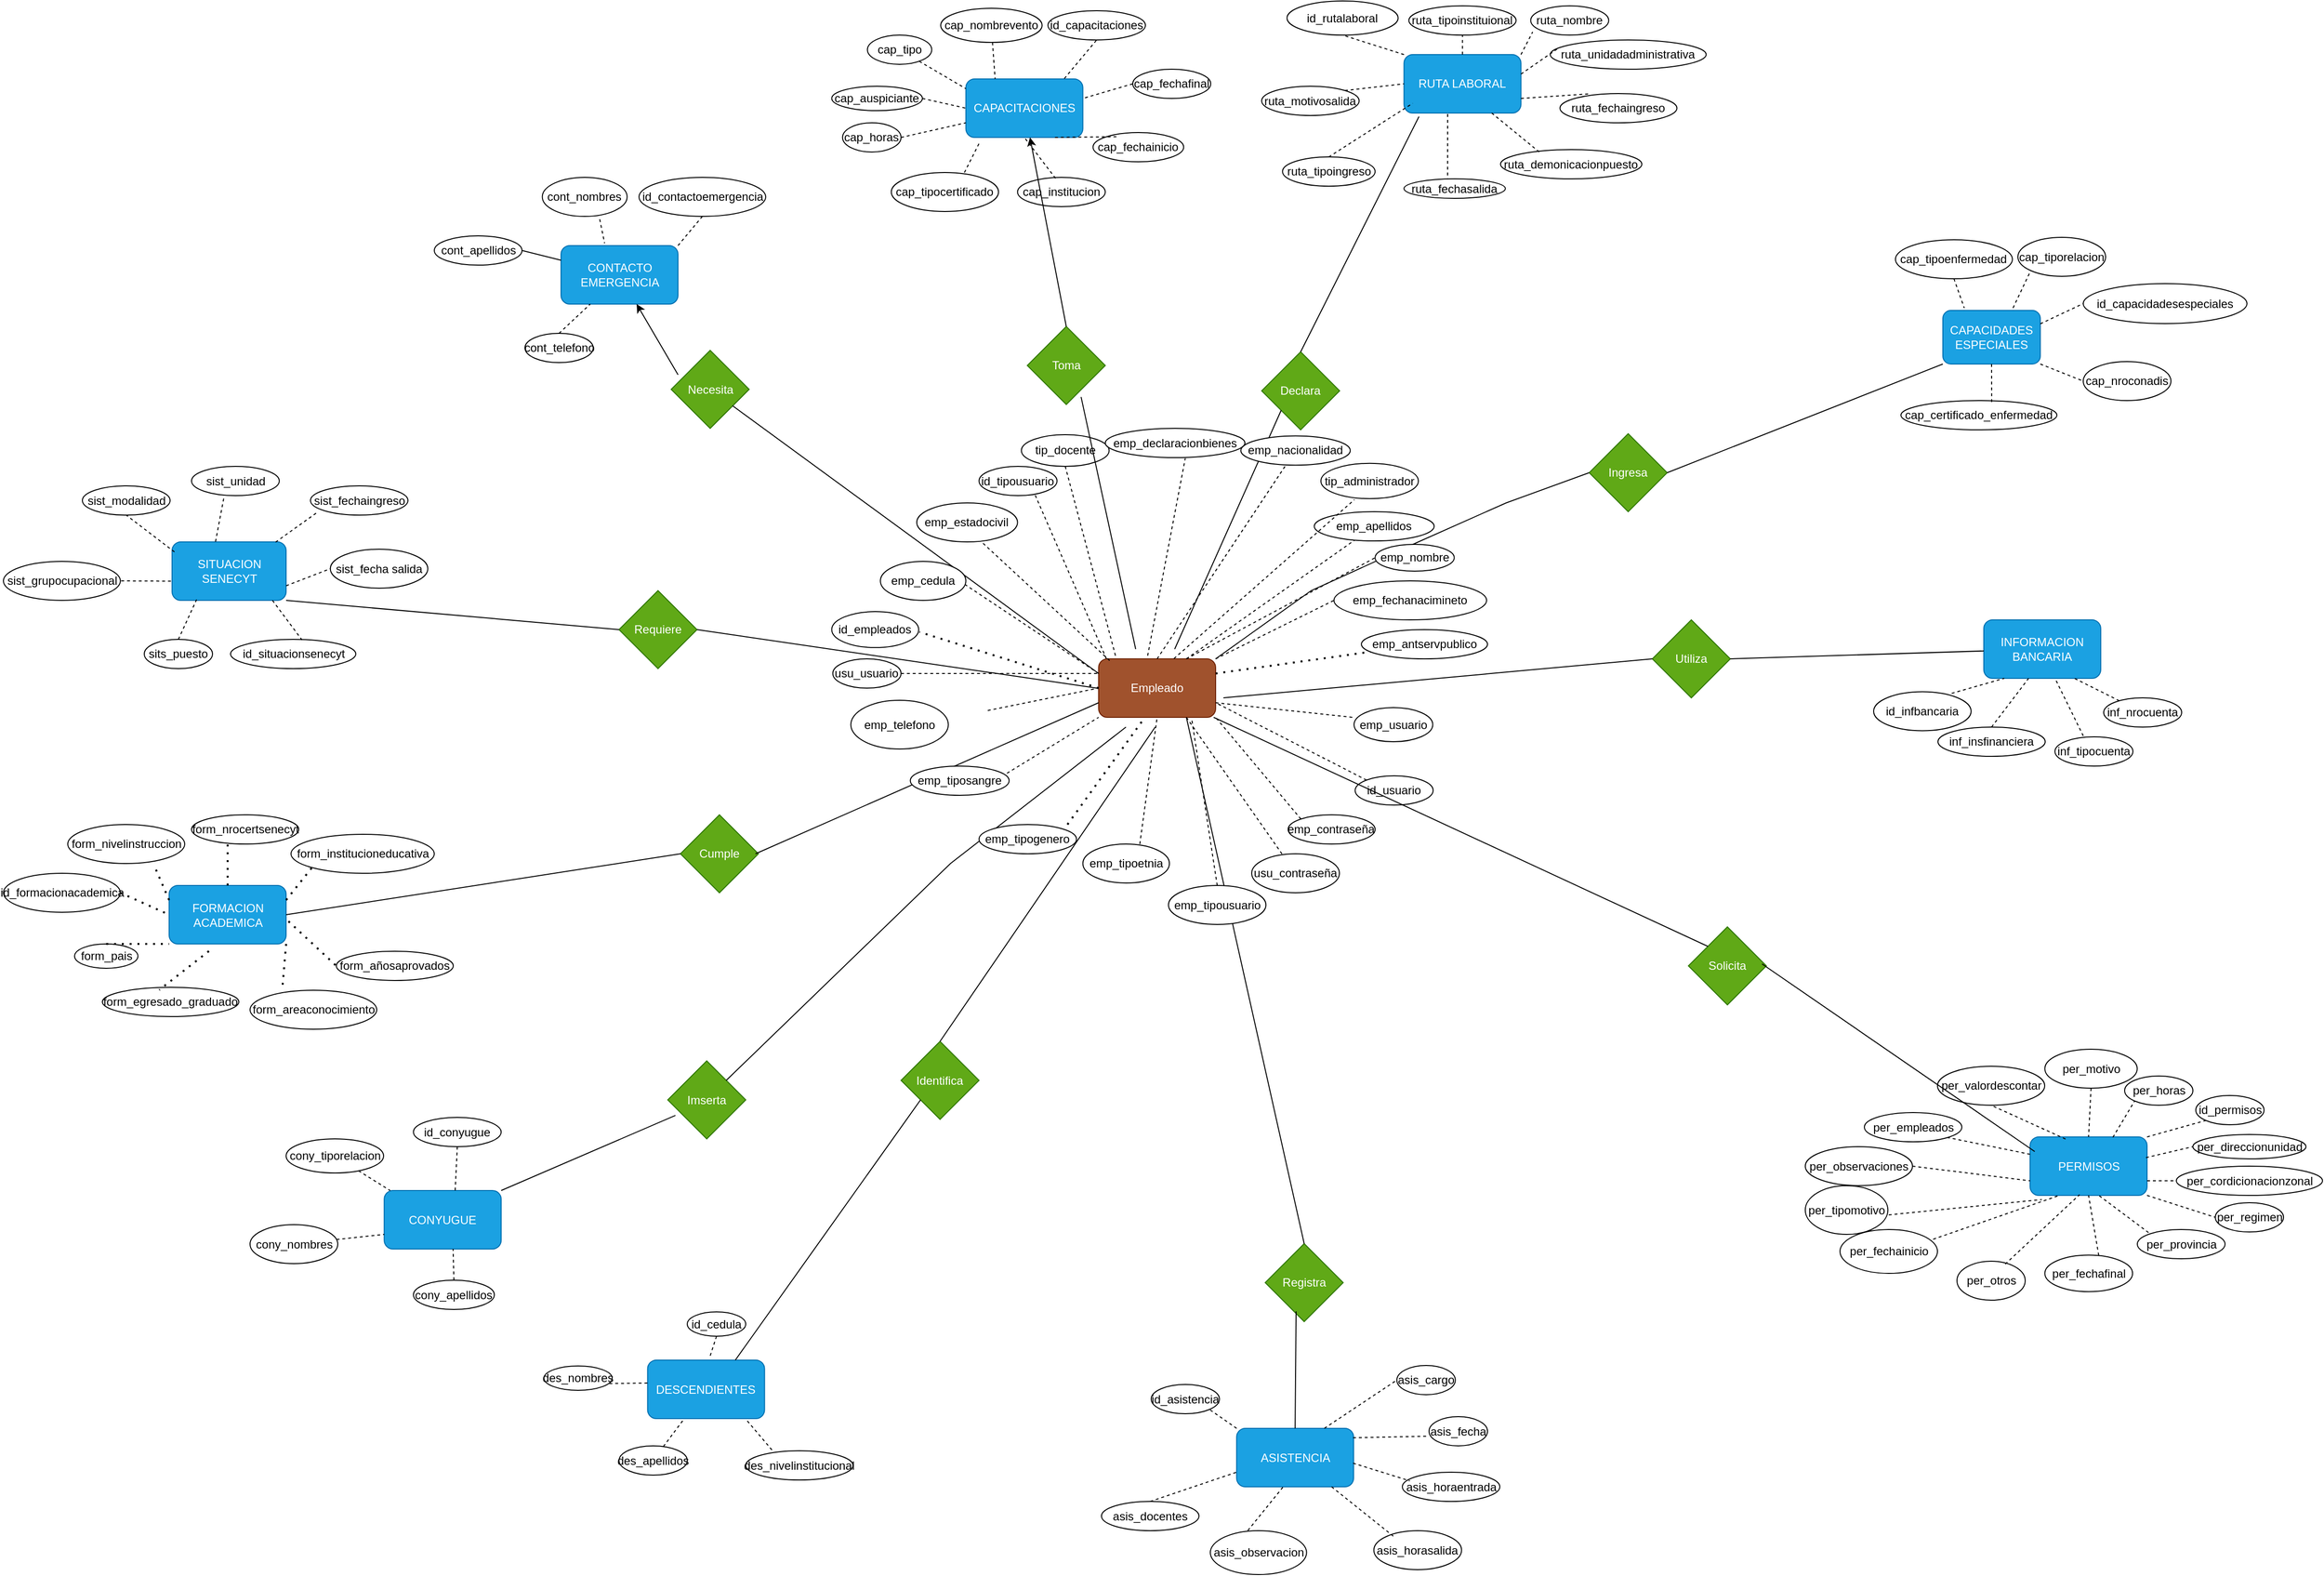 <mxfile version="22.1.2" type="device">
  <diagram id="C5RBs43oDa-KdzZeNtuy" name="Page-1">
    <mxGraphModel dx="2888" dy="1895" grid="1" gridSize="10" guides="1" tooltips="1" connect="1" arrows="1" fold="1" page="1" pageScale="1" pageWidth="827" pageHeight="1169" math="0" shadow="0">
      <root>
        <mxCell id="WIyWlLk6GJQsqaUBKTNV-0" />
        <mxCell id="WIyWlLk6GJQsqaUBKTNV-1" parent="WIyWlLk6GJQsqaUBKTNV-0" />
        <mxCell id="-m0sfAl8MUZqhMSxIP-C-2" value="SITUACION SENECYT" style="rounded=1;whiteSpace=wrap;html=1;fillColor=#1ba1e2;fontColor=#ffffff;strokeColor=#006EAF;" parent="WIyWlLk6GJQsqaUBKTNV-1" vertex="1">
          <mxGeometry x="-798.5" y="-240" width="117" height="60" as="geometry" />
        </mxCell>
        <mxCell id="-m0sfAl8MUZqhMSxIP-C-3" value="PERMISOS" style="rounded=1;whiteSpace=wrap;html=1;fillColor=#1ba1e2;fontColor=#ffffff;strokeColor=#006EAF;" parent="WIyWlLk6GJQsqaUBKTNV-1" vertex="1">
          <mxGeometry x="1107.5" y="370.5" width="120" height="60" as="geometry" />
        </mxCell>
        <mxCell id="-m0sfAl8MUZqhMSxIP-C-5" value="CAPACIDADES ESPECIALES" style="rounded=1;whiteSpace=wrap;html=1;fillColor=#1ba1e2;fontColor=#ffffff;strokeColor=#006EAF;" parent="WIyWlLk6GJQsqaUBKTNV-1" vertex="1">
          <mxGeometry x="1018" y="-477.5" width="100" height="55" as="geometry" />
        </mxCell>
        <mxCell id="-m0sfAl8MUZqhMSxIP-C-7" value="INFORMACION BANCARIA" style="rounded=1;whiteSpace=wrap;html=1;fillColor=#1ba1e2;fontColor=#ffffff;strokeColor=#006EAF;" parent="WIyWlLk6GJQsqaUBKTNV-1" vertex="1">
          <mxGeometry x="1060" y="-160" width="120" height="60" as="geometry" />
        </mxCell>
        <mxCell id="-m0sfAl8MUZqhMSxIP-C-8" value="FORMACION ACADEMICA" style="rounded=1;whiteSpace=wrap;html=1;fillColor=#1ba1e2;fontColor=#ffffff;strokeColor=#006EAF;" parent="WIyWlLk6GJQsqaUBKTNV-1" vertex="1">
          <mxGeometry x="-801.5" y="112.5" width="120" height="60" as="geometry" />
        </mxCell>
        <mxCell id="-m0sfAl8MUZqhMSxIP-C-9" value="Empleado" style="rounded=1;whiteSpace=wrap;html=1;fillColor=#a0522d;fontColor=#ffffff;strokeColor=#6D1F00;" parent="WIyWlLk6GJQsqaUBKTNV-1" vertex="1">
          <mxGeometry x="152" y="-120" width="120" height="60" as="geometry" />
        </mxCell>
        <mxCell id="-m0sfAl8MUZqhMSxIP-C-10" value="ASISTENCIA" style="rounded=1;whiteSpace=wrap;html=1;fillColor=#1ba1e2;fontColor=#ffffff;strokeColor=#006EAF;" parent="WIyWlLk6GJQsqaUBKTNV-1" vertex="1">
          <mxGeometry x="293.55" y="669.5" width="120" height="60" as="geometry" />
        </mxCell>
        <mxCell id="-m0sfAl8MUZqhMSxIP-C-11" value="DESCENDIENTES" style="rounded=1;whiteSpace=wrap;html=1;fillColor=#1ba1e2;fontColor=#ffffff;strokeColor=#006EAF;" parent="WIyWlLk6GJQsqaUBKTNV-1" vertex="1">
          <mxGeometry x="-310.69" y="599.5" width="120" height="60" as="geometry" />
        </mxCell>
        <mxCell id="-m0sfAl8MUZqhMSxIP-C-12" value="CAPACITACIONES" style="rounded=1;whiteSpace=wrap;html=1;fillColor=#1ba1e2;fontColor=#ffffff;strokeColor=#006EAF;" parent="WIyWlLk6GJQsqaUBKTNV-1" vertex="1">
          <mxGeometry x="15.81" y="-715" width="120" height="60" as="geometry" />
        </mxCell>
        <mxCell id="-m0sfAl8MUZqhMSxIP-C-13" value="CONTACTO EMERGENCIA" style="rounded=1;whiteSpace=wrap;html=1;fillColor=#1ba1e2;fontColor=#ffffff;strokeColor=#006EAF;" parent="WIyWlLk6GJQsqaUBKTNV-1" vertex="1">
          <mxGeometry x="-399.5" y="-544" width="120" height="60" as="geometry" />
        </mxCell>
        <mxCell id="-m0sfAl8MUZqhMSxIP-C-14" value="CONYUGUE" style="rounded=1;whiteSpace=wrap;html=1;fillColor=#1ba1e2;fontColor=#ffffff;strokeColor=#006EAF;" parent="WIyWlLk6GJQsqaUBKTNV-1" vertex="1">
          <mxGeometry x="-580.88" y="425.5" width="120" height="60" as="geometry" />
        </mxCell>
        <mxCell id="-m0sfAl8MUZqhMSxIP-C-15" value="RUTA LABORAL" style="rounded=1;whiteSpace=wrap;html=1;fillColor=#1ba1e2;fontColor=#ffffff;strokeColor=#006EAF;" parent="WIyWlLk6GJQsqaUBKTNV-1" vertex="1">
          <mxGeometry x="465.24" y="-740" width="120" height="60" as="geometry" />
        </mxCell>
        <mxCell id="-m0sfAl8MUZqhMSxIP-C-16" value="id_usuario" style="ellipse;whiteSpace=wrap;html=1;" parent="WIyWlLk6GJQsqaUBKTNV-1" vertex="1">
          <mxGeometry x="415.13" width="80" height="30" as="geometry" />
        </mxCell>
        <mxCell id="-m0sfAl8MUZqhMSxIP-C-20" value="usu_usuario" style="ellipse;whiteSpace=wrap;html=1;" parent="WIyWlLk6GJQsqaUBKTNV-1" vertex="1">
          <mxGeometry x="-120.69" y="-120.0" width="70" height="30" as="geometry" />
        </mxCell>
        <mxCell id="-m0sfAl8MUZqhMSxIP-C-21" value="usu_contraseña" style="ellipse;whiteSpace=wrap;html=1;" parent="WIyWlLk6GJQsqaUBKTNV-1" vertex="1">
          <mxGeometry x="309.0" y="80" width="90" height="40" as="geometry" />
        </mxCell>
        <mxCell id="-m0sfAl8MUZqhMSxIP-C-24" value="" style="endArrow=none;dashed=1;html=1;rounded=0;exitX=0;exitY=0;exitDx=0;exitDy=0;entryX=1;entryY=0.75;entryDx=0;entryDy=0;" parent="WIyWlLk6GJQsqaUBKTNV-1" source="-m0sfAl8MUZqhMSxIP-C-16" target="-m0sfAl8MUZqhMSxIP-C-9" edge="1">
          <mxGeometry width="50" height="50" relative="1" as="geometry">
            <mxPoint x="581.13" y="57.5" as="sourcePoint" />
            <mxPoint x="532.87" y="23.75" as="targetPoint" />
          </mxGeometry>
        </mxCell>
        <mxCell id="-m0sfAl8MUZqhMSxIP-C-25" value="" style="endArrow=none;dashed=1;html=1;rounded=0;entryX=0;entryY=0.25;entryDx=0;entryDy=0;exitX=1;exitY=0.5;exitDx=0;exitDy=0;" parent="WIyWlLk6GJQsqaUBKTNV-1" source="-m0sfAl8MUZqhMSxIP-C-20" target="-m0sfAl8MUZqhMSxIP-C-9" edge="1">
          <mxGeometry width="50" height="50" relative="1" as="geometry">
            <mxPoint x="-135.24" y="-108.44" as="sourcePoint" />
            <mxPoint x="-135.24" y="-168.44" as="targetPoint" />
          </mxGeometry>
        </mxCell>
        <mxCell id="-m0sfAl8MUZqhMSxIP-C-27" value="" style="endArrow=none;dashed=1;html=1;rounded=0;exitX=0.75;exitY=1;exitDx=0;exitDy=0;" parent="WIyWlLk6GJQsqaUBKTNV-1" source="-m0sfAl8MUZqhMSxIP-C-9" target="-m0sfAl8MUZqhMSxIP-C-21" edge="1">
          <mxGeometry width="50" height="50" relative="1" as="geometry">
            <mxPoint x="285.88" y="100" as="sourcePoint" />
            <mxPoint x="364.14" y="38.75" as="targetPoint" />
          </mxGeometry>
        </mxCell>
        <mxCell id="-m0sfAl8MUZqhMSxIP-C-30" value="id_cedula" style="ellipse;whiteSpace=wrap;html=1;" parent="WIyWlLk6GJQsqaUBKTNV-1" vertex="1">
          <mxGeometry x="-270" y="550" width="60" height="25" as="geometry" />
        </mxCell>
        <mxCell id="-m0sfAl8MUZqhMSxIP-C-32" value="des_nivelinstitucional" style="ellipse;whiteSpace=wrap;html=1;" parent="WIyWlLk6GJQsqaUBKTNV-1" vertex="1">
          <mxGeometry x="-210" y="692.5" width="110" height="30" as="geometry" />
        </mxCell>
        <mxCell id="-m0sfAl8MUZqhMSxIP-C-33" value="des_apellidos" style="ellipse;whiteSpace=wrap;html=1;" parent="WIyWlLk6GJQsqaUBKTNV-1" vertex="1">
          <mxGeometry x="-340" y="687.5" width="70" height="30" as="geometry" />
        </mxCell>
        <mxCell id="-m0sfAl8MUZqhMSxIP-C-34" value="des_nombres" style="ellipse;whiteSpace=wrap;html=1;" parent="WIyWlLk6GJQsqaUBKTNV-1" vertex="1">
          <mxGeometry x="-417" y="605.5" width="70" height="25" as="geometry" />
        </mxCell>
        <mxCell id="-m0sfAl8MUZqhMSxIP-C-35" value="" style="endArrow=none;dashed=1;html=1;rounded=0;exitX=0.5;exitY=1;exitDx=0;exitDy=0;entryX=0.531;entryY=-0.047;entryDx=0;entryDy=0;entryPerimeter=0;" parent="WIyWlLk6GJQsqaUBKTNV-1" source="-m0sfAl8MUZqhMSxIP-C-30" target="-m0sfAl8MUZqhMSxIP-C-11" edge="1">
          <mxGeometry width="50" height="50" relative="1" as="geometry">
            <mxPoint x="-218.38" y="622" as="sourcePoint" />
            <mxPoint x="-211.86" y="568.04" as="targetPoint" />
          </mxGeometry>
        </mxCell>
        <mxCell id="-m0sfAl8MUZqhMSxIP-C-36" value="" style="endArrow=none;dashed=1;html=1;rounded=0;entryX=0.342;entryY=1.017;entryDx=0;entryDy=0;entryPerimeter=0;exitX=0.959;exitY=0.72;exitDx=0;exitDy=0;exitPerimeter=0;" parent="WIyWlLk6GJQsqaUBKTNV-1" source="-m0sfAl8MUZqhMSxIP-C-34" edge="1">
          <mxGeometry width="50" height="50" relative="1" as="geometry">
            <mxPoint x="150" y="811.99" as="sourcePoint" />
            <mxPoint x="-308.96" y="623.01" as="targetPoint" />
          </mxGeometry>
        </mxCell>
        <mxCell id="-m0sfAl8MUZqhMSxIP-C-37" value="" style="endArrow=none;dashed=1;html=1;rounded=0;" parent="WIyWlLk6GJQsqaUBKTNV-1" source="-m0sfAl8MUZqhMSxIP-C-33" target="-m0sfAl8MUZqhMSxIP-C-11" edge="1">
          <mxGeometry width="50" height="50" relative="1" as="geometry">
            <mxPoint x="-270.69" y="709.5" as="sourcePoint" />
            <mxPoint x="-220.69" y="659.5" as="targetPoint" />
          </mxGeometry>
        </mxCell>
        <mxCell id="-m0sfAl8MUZqhMSxIP-C-38" value="" style="endArrow=none;dashed=1;html=1;rounded=0;entryX=0.839;entryY=1.008;entryDx=0;entryDy=0;exitX=0.244;exitY=-0.028;exitDx=0;exitDy=0;exitPerimeter=0;entryPerimeter=0;" parent="WIyWlLk6GJQsqaUBKTNV-1" source="-m0sfAl8MUZqhMSxIP-C-32" target="-m0sfAl8MUZqhMSxIP-C-11" edge="1">
          <mxGeometry width="50" height="50" relative="1" as="geometry">
            <mxPoint x="189.31" y="849.5" as="sourcePoint" />
            <mxPoint x="239.31" y="799.5" as="targetPoint" />
          </mxGeometry>
        </mxCell>
        <mxCell id="-m0sfAl8MUZqhMSxIP-C-41" value="id_infbancaria" style="ellipse;whiteSpace=wrap;html=1;" parent="WIyWlLk6GJQsqaUBKTNV-1" vertex="1">
          <mxGeometry x="947" y="-86.25" width="100" height="40" as="geometry" />
        </mxCell>
        <mxCell id="-m0sfAl8MUZqhMSxIP-C-42" value="inf_insfinanciera" style="ellipse;whiteSpace=wrap;html=1;" parent="WIyWlLk6GJQsqaUBKTNV-1" vertex="1">
          <mxGeometry x="1013" y="-50" width="110" height="30" as="geometry" />
        </mxCell>
        <mxCell id="-m0sfAl8MUZqhMSxIP-C-43" value="cony_nombres" style="ellipse;whiteSpace=wrap;html=1;" parent="WIyWlLk6GJQsqaUBKTNV-1" vertex="1">
          <mxGeometry x="-718.5" y="460.5" width="90" height="40" as="geometry" />
        </mxCell>
        <mxCell id="-m0sfAl8MUZqhMSxIP-C-44" value="inf_nrocuenta" style="ellipse;whiteSpace=wrap;html=1;" parent="WIyWlLk6GJQsqaUBKTNV-1" vertex="1">
          <mxGeometry x="1183" y="-80" width="80" height="30" as="geometry" />
        </mxCell>
        <mxCell id="-m0sfAl8MUZqhMSxIP-C-45" value="inf_tipocuenta" style="ellipse;whiteSpace=wrap;html=1;" parent="WIyWlLk6GJQsqaUBKTNV-1" vertex="1">
          <mxGeometry x="1133" y="-40" width="80" height="30" as="geometry" />
        </mxCell>
        <mxCell id="-m0sfAl8MUZqhMSxIP-C-48" value="" style="endArrow=none;dashed=1;html=1;rounded=0;exitX=0.5;exitY=0;exitDx=0;exitDy=0;entryX=0.383;entryY=1;entryDx=0;entryDy=0;entryPerimeter=0;" parent="WIyWlLk6GJQsqaUBKTNV-1" source="-m0sfAl8MUZqhMSxIP-C-42" target="-m0sfAl8MUZqhMSxIP-C-7" edge="1">
          <mxGeometry width="50" height="50" relative="1" as="geometry">
            <mxPoint x="1073" y="-50" as="sourcePoint" />
            <mxPoint x="1123" y="-100" as="targetPoint" />
          </mxGeometry>
        </mxCell>
        <mxCell id="-m0sfAl8MUZqhMSxIP-C-49" value="" style="endArrow=none;dashed=1;html=1;rounded=0;entryX=0.175;entryY=1;entryDx=0;entryDy=0;entryPerimeter=0;" parent="WIyWlLk6GJQsqaUBKTNV-1" target="-m0sfAl8MUZqhMSxIP-C-7" edge="1">
          <mxGeometry width="50" height="50" relative="1" as="geometry">
            <mxPoint x="1027.116" y="-84.621" as="sourcePoint" />
            <mxPoint x="1093" y="-100" as="targetPoint" />
          </mxGeometry>
        </mxCell>
        <mxCell id="-m0sfAl8MUZqhMSxIP-C-50" value="" style="endArrow=none;dashed=1;html=1;rounded=0;" parent="WIyWlLk6GJQsqaUBKTNV-1" source="-m0sfAl8MUZqhMSxIP-C-44" edge="1">
          <mxGeometry width="50" height="50" relative="1" as="geometry">
            <mxPoint x="1184.111" y="-78.222" as="sourcePoint" />
            <mxPoint x="1153" y="-100" as="targetPoint" />
          </mxGeometry>
        </mxCell>
        <mxCell id="-m0sfAl8MUZqhMSxIP-C-52" value="" style="endArrow=none;dashed=1;html=1;rounded=0;entryX=0.617;entryY=1.033;entryDx=0;entryDy=0;entryPerimeter=0;exitX=0.363;exitY=-0.033;exitDx=0;exitDy=0;exitPerimeter=0;" parent="WIyWlLk6GJQsqaUBKTNV-1" source="-m0sfAl8MUZqhMSxIP-C-45" target="-m0sfAl8MUZqhMSxIP-C-7" edge="1">
          <mxGeometry width="50" height="50" relative="1" as="geometry">
            <mxPoint x="1213" y="-30" as="sourcePoint" />
            <mxPoint x="1263" y="-80" as="targetPoint" />
          </mxGeometry>
        </mxCell>
        <mxCell id="-m0sfAl8MUZqhMSxIP-C-53" value="cony_apellidos" style="ellipse;whiteSpace=wrap;html=1;" parent="WIyWlLk6GJQsqaUBKTNV-1" vertex="1">
          <mxGeometry x="-550.88" y="517.5" width="83" height="30" as="geometry" />
        </mxCell>
        <mxCell id="-m0sfAl8MUZqhMSxIP-C-54" value="id_conyugue" style="ellipse;whiteSpace=wrap;html=1;" parent="WIyWlLk6GJQsqaUBKTNV-1" vertex="1">
          <mxGeometry x="-550.88" y="350.5" width="90" height="30" as="geometry" />
        </mxCell>
        <mxCell id="-m0sfAl8MUZqhMSxIP-C-55" value="cony_tiporelacion" style="ellipse;whiteSpace=wrap;html=1;" parent="WIyWlLk6GJQsqaUBKTNV-1" vertex="1">
          <mxGeometry x="-681.5" y="372.5" width="100" height="35" as="geometry" />
        </mxCell>
        <mxCell id="-m0sfAl8MUZqhMSxIP-C-56" value="" style="endArrow=none;dashed=1;html=1;rounded=0;exitX=0.5;exitY=1;exitDx=0;exitDy=0;entryX=0.606;entryY=0.027;entryDx=0;entryDy=0;entryPerimeter=0;" parent="WIyWlLk6GJQsqaUBKTNV-1" source="-m0sfAl8MUZqhMSxIP-C-54" target="-m0sfAl8MUZqhMSxIP-C-14" edge="1">
          <mxGeometry width="50" height="50" relative="1" as="geometry">
            <mxPoint x="-521.25" y="520.5" as="sourcePoint" />
            <mxPoint x="-471.25" y="425.5" as="targetPoint" />
          </mxGeometry>
        </mxCell>
        <mxCell id="-m0sfAl8MUZqhMSxIP-C-57" value="" style="endArrow=none;dashed=1;html=1;rounded=0;entryX=0;entryY=0.75;entryDx=0;entryDy=0;" parent="WIyWlLk6GJQsqaUBKTNV-1" source="-m0sfAl8MUZqhMSxIP-C-55" edge="1">
          <mxGeometry width="50" height="50" relative="1" as="geometry">
            <mxPoint x="-627.75" y="400.5" as="sourcePoint" />
            <mxPoint x="-574.75" y="425.5" as="targetPoint" />
          </mxGeometry>
        </mxCell>
        <mxCell id="-m0sfAl8MUZqhMSxIP-C-58" value="" style="endArrow=none;dashed=1;html=1;rounded=0;entryX=0;entryY=0.75;entryDx=0;entryDy=0;" parent="WIyWlLk6GJQsqaUBKTNV-1" source="-m0sfAl8MUZqhMSxIP-C-43" target="-m0sfAl8MUZqhMSxIP-C-14" edge="1">
          <mxGeometry width="50" height="50" relative="1" as="geometry">
            <mxPoint x="-560.88" y="625.5" as="sourcePoint" />
            <mxPoint x="-510.88" y="575.5" as="targetPoint" />
          </mxGeometry>
        </mxCell>
        <mxCell id="-m0sfAl8MUZqhMSxIP-C-59" value="" style="endArrow=none;dashed=1;html=1;rounded=0;entryX=0.589;entryY=1;entryDx=0;entryDy=0;exitX=0.5;exitY=0;exitDx=0;exitDy=0;entryPerimeter=0;" parent="WIyWlLk6GJQsqaUBKTNV-1" source="-m0sfAl8MUZqhMSxIP-C-53" target="-m0sfAl8MUZqhMSxIP-C-14" edge="1">
          <mxGeometry width="50" height="50" relative="1" as="geometry">
            <mxPoint x="-560.88" y="625.5" as="sourcePoint" />
            <mxPoint x="-510.88" y="575.5" as="targetPoint" />
          </mxGeometry>
        </mxCell>
        <mxCell id="-m0sfAl8MUZqhMSxIP-C-63" value="cap_fechainicio" style="ellipse;whiteSpace=wrap;html=1;" parent="WIyWlLk6GJQsqaUBKTNV-1" vertex="1">
          <mxGeometry x="146.24" y="-660" width="93" height="30" as="geometry" />
        </mxCell>
        <mxCell id="-m0sfAl8MUZqhMSxIP-C-64" value="cap_institucion" style="ellipse;whiteSpace=wrap;html=1;" parent="WIyWlLk6GJQsqaUBKTNV-1" vertex="1">
          <mxGeometry x="68.81" y="-614" width="90" height="30" as="geometry" />
        </mxCell>
        <mxCell id="-m0sfAl8MUZqhMSxIP-C-65" value="cap_auspiciante" style="ellipse;whiteSpace=wrap;html=1;" parent="WIyWlLk6GJQsqaUBKTNV-1" vertex="1">
          <mxGeometry x="-121.78" y="-707.5" width="93" height="25" as="geometry" />
        </mxCell>
        <mxCell id="-m0sfAl8MUZqhMSxIP-C-66" value="cap_tipo" style="ellipse;whiteSpace=wrap;html=1;" parent="WIyWlLk6GJQsqaUBKTNV-1" vertex="1">
          <mxGeometry x="-85.19" y="-760" width="66" height="30" as="geometry" />
        </mxCell>
        <mxCell id="-m0sfAl8MUZqhMSxIP-C-67" value="cap_nombrevento" style="ellipse;whiteSpace=wrap;html=1;" parent="WIyWlLk6GJQsqaUBKTNV-1" vertex="1">
          <mxGeometry x="-10.0" y="-787.5" width="104" height="35" as="geometry" />
        </mxCell>
        <mxCell id="-m0sfAl8MUZqhMSxIP-C-68" value="id_capacitaciones" style="ellipse;whiteSpace=wrap;html=1;" parent="WIyWlLk6GJQsqaUBKTNV-1" vertex="1">
          <mxGeometry x="100" y="-785" width="100" height="30" as="geometry" />
        </mxCell>
        <mxCell id="-m0sfAl8MUZqhMSxIP-C-70" value="cap_horas" style="ellipse;whiteSpace=wrap;html=1;" parent="WIyWlLk6GJQsqaUBKTNV-1" vertex="1">
          <mxGeometry x="-110.69" y="-670" width="60" height="30" as="geometry" />
        </mxCell>
        <mxCell id="-m0sfAl8MUZqhMSxIP-C-71" value="cap_tipocertificado" style="ellipse;whiteSpace=wrap;html=1;" parent="WIyWlLk6GJQsqaUBKTNV-1" vertex="1">
          <mxGeometry x="-60.69" y="-619" width="110" height="40" as="geometry" />
        </mxCell>
        <mxCell id="-m0sfAl8MUZqhMSxIP-C-72" value="cap_fechafinal" style="ellipse;whiteSpace=wrap;html=1;" parent="WIyWlLk6GJQsqaUBKTNV-1" vertex="1">
          <mxGeometry x="187" y="-725" width="80" height="30" as="geometry" />
        </mxCell>
        <mxCell id="-m0sfAl8MUZqhMSxIP-C-73" value="" style="endArrow=none;dashed=1;html=1;rounded=0;exitX=0;exitY=0.5;exitDx=0;exitDy=0;" parent="WIyWlLk6GJQsqaUBKTNV-1" source="-m0sfAl8MUZqhMSxIP-C-72" edge="1">
          <mxGeometry width="50" height="50" relative="1" as="geometry">
            <mxPoint x="85.81" y="-645" as="sourcePoint" />
            <mxPoint x="135.81" y="-695" as="targetPoint" />
          </mxGeometry>
        </mxCell>
        <mxCell id="-m0sfAl8MUZqhMSxIP-C-74" value="" style="endArrow=none;dashed=1;html=1;rounded=0;exitX=0.258;exitY=0.142;exitDx=0;exitDy=0;exitPerimeter=0;entryX=0.75;entryY=1;entryDx=0;entryDy=0;" parent="WIyWlLk6GJQsqaUBKTNV-1" source="-m0sfAl8MUZqhMSxIP-C-63" target="-m0sfAl8MUZqhMSxIP-C-12" edge="1">
          <mxGeometry width="50" height="50" relative="1" as="geometry">
            <mxPoint x="151.81" y="-647.5" as="sourcePoint" />
            <mxPoint x="138.81" y="-665" as="targetPoint" />
          </mxGeometry>
        </mxCell>
        <mxCell id="-m0sfAl8MUZqhMSxIP-C-75" value="" style="endArrow=none;dashed=1;html=1;rounded=0;exitX=0.842;exitY=-0.007;exitDx=0;exitDy=0;entryX=0.5;entryY=1;entryDx=0;entryDy=0;exitPerimeter=0;" parent="WIyWlLk6GJQsqaUBKTNV-1" source="-m0sfAl8MUZqhMSxIP-C-12" target="-m0sfAl8MUZqhMSxIP-C-68" edge="1">
          <mxGeometry width="50" height="50" relative="1" as="geometry">
            <mxPoint x="-67.19" y="-725" as="sourcePoint" />
            <mxPoint x="-17.19" y="-775" as="targetPoint" />
          </mxGeometry>
        </mxCell>
        <mxCell id="-m0sfAl8MUZqhMSxIP-C-76" value="" style="endArrow=none;dashed=1;html=1;rounded=0;entryX=0.25;entryY=0;entryDx=0;entryDy=0;" parent="WIyWlLk6GJQsqaUBKTNV-1" source="-m0sfAl8MUZqhMSxIP-C-67" target="-m0sfAl8MUZqhMSxIP-C-12" edge="1">
          <mxGeometry width="50" height="50" relative="1" as="geometry">
            <mxPoint x="-21.19" y="-670" as="sourcePoint" />
            <mxPoint x="28.81" y="-720" as="targetPoint" />
          </mxGeometry>
        </mxCell>
        <mxCell id="-m0sfAl8MUZqhMSxIP-C-77" value="" style="endArrow=none;dashed=1;html=1;rounded=0;" parent="WIyWlLk6GJQsqaUBKTNV-1" source="-m0sfAl8MUZqhMSxIP-C-66" edge="1">
          <mxGeometry width="50" height="50" relative="1" as="geometry">
            <mxPoint x="-34.19" y="-655" as="sourcePoint" />
            <mxPoint x="15.81" y="-705" as="targetPoint" />
          </mxGeometry>
        </mxCell>
        <mxCell id="-m0sfAl8MUZqhMSxIP-C-78" value="" style="endArrow=none;dashed=1;html=1;rounded=0;exitX=1;exitY=0.5;exitDx=0;exitDy=0;" parent="WIyWlLk6GJQsqaUBKTNV-1" source="-m0sfAl8MUZqhMSxIP-C-65" edge="1">
          <mxGeometry width="50" height="50" relative="1" as="geometry">
            <mxPoint x="-34.19" y="-635" as="sourcePoint" />
            <mxPoint x="15.81" y="-685" as="targetPoint" />
          </mxGeometry>
        </mxCell>
        <mxCell id="-m0sfAl8MUZqhMSxIP-C-79" value="" style="endArrow=none;dashed=1;html=1;rounded=0;exitX=1;exitY=0.5;exitDx=0;exitDy=0;entryX=0;entryY=0.75;entryDx=0;entryDy=0;" parent="WIyWlLk6GJQsqaUBKTNV-1" source="-m0sfAl8MUZqhMSxIP-C-70" target="-m0sfAl8MUZqhMSxIP-C-12" edge="1">
          <mxGeometry width="50" height="50" relative="1" as="geometry">
            <mxPoint x="-34.19" y="-605" as="sourcePoint" />
            <mxPoint x="15.81" y="-655" as="targetPoint" />
          </mxGeometry>
        </mxCell>
        <mxCell id="-m0sfAl8MUZqhMSxIP-C-80" value="" style="endArrow=none;dashed=1;html=1;rounded=0;exitX=0.682;exitY=0;exitDx=0;exitDy=0;exitPerimeter=0;entryX=0.118;entryY=1.083;entryDx=0;entryDy=0;entryPerimeter=0;" parent="WIyWlLk6GJQsqaUBKTNV-1" source="-m0sfAl8MUZqhMSxIP-C-71" target="-m0sfAl8MUZqhMSxIP-C-12" edge="1">
          <mxGeometry width="50" height="50" relative="1" as="geometry">
            <mxPoint x="15.81" y="-605" as="sourcePoint" />
            <mxPoint x="65.81" y="-655" as="targetPoint" />
          </mxGeometry>
        </mxCell>
        <mxCell id="-m0sfAl8MUZqhMSxIP-C-81" value="" style="endArrow=none;dashed=1;html=1;rounded=0;entryX=0.5;entryY=1;entryDx=0;entryDy=0;exitX=0.433;exitY=0.033;exitDx=0;exitDy=0;exitPerimeter=0;" parent="WIyWlLk6GJQsqaUBKTNV-1" source="-m0sfAl8MUZqhMSxIP-C-64" target="-m0sfAl8MUZqhMSxIP-C-12" edge="1">
          <mxGeometry width="50" height="50" relative="1" as="geometry">
            <mxPoint x="105.81" y="-535" as="sourcePoint" />
            <mxPoint x="155.81" y="-585" as="targetPoint" />
          </mxGeometry>
        </mxCell>
        <mxCell id="-m0sfAl8MUZqhMSxIP-C-82" value="cont_apellidos" style="ellipse;whiteSpace=wrap;html=1;" parent="WIyWlLk6GJQsqaUBKTNV-1" vertex="1">
          <mxGeometry x="-529.5" y="-554" width="90" height="30" as="geometry" />
        </mxCell>
        <mxCell id="-m0sfAl8MUZqhMSxIP-C-83" value="cont_nombres" style="ellipse;whiteSpace=wrap;html=1;" parent="WIyWlLk6GJQsqaUBKTNV-1" vertex="1">
          <mxGeometry x="-418.69" y="-614" width="87" height="40" as="geometry" />
        </mxCell>
        <mxCell id="-m0sfAl8MUZqhMSxIP-C-84" value="id_contactoemergencia" style="ellipse;whiteSpace=wrap;html=1;" parent="WIyWlLk6GJQsqaUBKTNV-1" vertex="1">
          <mxGeometry x="-319.5" y="-614" width="130" height="40" as="geometry" />
        </mxCell>
        <mxCell id="-m0sfAl8MUZqhMSxIP-C-85" value="cont_telefono" style="ellipse;whiteSpace=wrap;html=1;" parent="WIyWlLk6GJQsqaUBKTNV-1" vertex="1">
          <mxGeometry x="-436.5" y="-454" width="70" height="30" as="geometry" />
        </mxCell>
        <mxCell id="-m0sfAl8MUZqhMSxIP-C-86" value="" style="endArrow=none;dashed=1;html=1;rounded=0;entryX=0.25;entryY=1;entryDx=0;entryDy=0;exitX=0.5;exitY=0;exitDx=0;exitDy=0;" parent="WIyWlLk6GJQsqaUBKTNV-1" source="-m0sfAl8MUZqhMSxIP-C-85" target="-m0sfAl8MUZqhMSxIP-C-13" edge="1">
          <mxGeometry width="50" height="50" relative="1" as="geometry">
            <mxPoint x="-427.5" y="-454" as="sourcePoint" />
            <mxPoint x="-452.5" y="-424" as="targetPoint" />
          </mxGeometry>
        </mxCell>
        <mxCell id="-m0sfAl8MUZqhMSxIP-C-88" value="" style="endArrow=none;dashed=1;html=1;rounded=0;exitX=0.677;exitY=1.074;exitDx=0;exitDy=0;exitPerimeter=0;" parent="WIyWlLk6GJQsqaUBKTNV-1" source="-m0sfAl8MUZqhMSxIP-C-83" edge="1">
          <mxGeometry width="50" height="50" relative="1" as="geometry">
            <mxPoint x="-404.81" y="-496.5" as="sourcePoint" />
            <mxPoint x="-354.81" y="-546.5" as="targetPoint" />
          </mxGeometry>
        </mxCell>
        <mxCell id="-m0sfAl8MUZqhMSxIP-C-89" value="" style="endArrow=none;dashed=1;html=1;rounded=0;exitX=0.5;exitY=1;exitDx=0;exitDy=0;entryX=1;entryY=0;entryDx=0;entryDy=0;" parent="WIyWlLk6GJQsqaUBKTNV-1" source="-m0sfAl8MUZqhMSxIP-C-84" target="-m0sfAl8MUZqhMSxIP-C-13" edge="1">
          <mxGeometry width="50" height="50" relative="1" as="geometry">
            <mxPoint x="-499.5" y="-489" as="sourcePoint" />
            <mxPoint x="-449.5" y="-539" as="targetPoint" />
          </mxGeometry>
        </mxCell>
        <mxCell id="-m0sfAl8MUZqhMSxIP-C-90" value="sist_fecha salida" style="ellipse;whiteSpace=wrap;html=1;" parent="WIyWlLk6GJQsqaUBKTNV-1" vertex="1">
          <mxGeometry x="-636.13" y="-232.5" width="100" height="40" as="geometry" />
        </mxCell>
        <mxCell id="-m0sfAl8MUZqhMSxIP-C-91" value="sist_fechaingreso" style="ellipse;whiteSpace=wrap;html=1;" parent="WIyWlLk6GJQsqaUBKTNV-1" vertex="1">
          <mxGeometry x="-656.5" y="-297.5" width="100" height="30" as="geometry" />
        </mxCell>
        <mxCell id="-m0sfAl8MUZqhMSxIP-C-92" value="sist_unidad" style="ellipse;whiteSpace=wrap;html=1;" parent="WIyWlLk6GJQsqaUBKTNV-1" vertex="1">
          <mxGeometry x="-778.5" y="-317.5" width="90" height="30" as="geometry" />
        </mxCell>
        <mxCell id="-m0sfAl8MUZqhMSxIP-C-93" value="sist_modalidad" style="ellipse;whiteSpace=wrap;html=1;" parent="WIyWlLk6GJQsqaUBKTNV-1" vertex="1">
          <mxGeometry x="-890.5" y="-297.5" width="90" height="30" as="geometry" />
        </mxCell>
        <mxCell id="-m0sfAl8MUZqhMSxIP-C-94" value="sist_grupocupacional" style="ellipse;whiteSpace=wrap;html=1;" parent="WIyWlLk6GJQsqaUBKTNV-1" vertex="1">
          <mxGeometry x="-971.5" y="-220" width="120" height="40" as="geometry" />
        </mxCell>
        <mxCell id="-m0sfAl8MUZqhMSxIP-C-95" value="sits_puesto" style="ellipse;whiteSpace=wrap;html=1;" parent="WIyWlLk6GJQsqaUBKTNV-1" vertex="1">
          <mxGeometry x="-827" y="-140" width="70" height="30" as="geometry" />
        </mxCell>
        <mxCell id="-m0sfAl8MUZqhMSxIP-C-96" value="id_situacionsenecyt" style="ellipse;whiteSpace=wrap;html=1;" parent="WIyWlLk6GJQsqaUBKTNV-1" vertex="1">
          <mxGeometry x="-738.5" y="-140" width="128.5" height="30" as="geometry" />
        </mxCell>
        <mxCell id="-m0sfAl8MUZqhMSxIP-C-99" value="" style="endArrow=none;dashed=1;html=1;rounded=0;exitX=1;exitY=0.75;exitDx=0;exitDy=0;entryX=0;entryY=0.5;entryDx=0;entryDy=0;" parent="WIyWlLk6GJQsqaUBKTNV-1" source="-m0sfAl8MUZqhMSxIP-C-2" target="-m0sfAl8MUZqhMSxIP-C-90" edge="1">
          <mxGeometry width="50" height="50" relative="1" as="geometry">
            <mxPoint x="-696.5" y="-115" as="sourcePoint" />
            <mxPoint x="-646.5" y="-165" as="targetPoint" />
          </mxGeometry>
        </mxCell>
        <mxCell id="-m0sfAl8MUZqhMSxIP-C-100" value="" style="endArrow=none;dashed=1;html=1;rounded=0;exitX=0.908;exitY=0.004;exitDx=0;exitDy=0;entryX=0.065;entryY=0.917;entryDx=0;entryDy=0;exitPerimeter=0;entryPerimeter=0;" parent="WIyWlLk6GJQsqaUBKTNV-1" source="-m0sfAl8MUZqhMSxIP-C-2" target="-m0sfAl8MUZqhMSxIP-C-91" edge="1">
          <mxGeometry width="50" height="50" relative="1" as="geometry">
            <mxPoint x="-701.5" y="-160" as="sourcePoint" />
            <mxPoint x="-651.5" y="-210" as="targetPoint" />
          </mxGeometry>
        </mxCell>
        <mxCell id="-m0sfAl8MUZqhMSxIP-C-101" value="" style="endArrow=none;dashed=1;html=1;rounded=0;exitX=0.381;exitY=-0.004;exitDx=0;exitDy=0;entryX=0.369;entryY=1.058;entryDx=0;entryDy=0;entryPerimeter=0;exitPerimeter=0;" parent="WIyWlLk6GJQsqaUBKTNV-1" source="-m0sfAl8MUZqhMSxIP-C-2" target="-m0sfAl8MUZqhMSxIP-C-92" edge="1">
          <mxGeometry width="50" height="50" relative="1" as="geometry">
            <mxPoint x="-691.5" y="-200" as="sourcePoint" />
            <mxPoint x="-641.5" y="-250" as="targetPoint" />
          </mxGeometry>
        </mxCell>
        <mxCell id="-m0sfAl8MUZqhMSxIP-C-102" value="" style="endArrow=none;dashed=1;html=1;rounded=0;exitX=0.021;exitY=0.171;exitDx=0;exitDy=0;exitPerimeter=0;entryX=0.5;entryY=1;entryDx=0;entryDy=0;" parent="WIyWlLk6GJQsqaUBKTNV-1" source="-m0sfAl8MUZqhMSxIP-C-2" target="-m0sfAl8MUZqhMSxIP-C-93" edge="1">
          <mxGeometry width="50" height="50" relative="1" as="geometry">
            <mxPoint x="-799.997" y="-225.0" as="sourcePoint" />
            <mxPoint x="-690" y="-263.02" as="targetPoint" />
          </mxGeometry>
        </mxCell>
        <mxCell id="-m0sfAl8MUZqhMSxIP-C-103" value="" style="endArrow=none;dashed=1;html=1;rounded=0;exitX=-0.01;exitY=0.671;exitDx=0;exitDy=0;entryX=1;entryY=0.5;entryDx=0;entryDy=0;exitPerimeter=0;" parent="WIyWlLk6GJQsqaUBKTNV-1" source="-m0sfAl8MUZqhMSxIP-C-2" target="-m0sfAl8MUZqhMSxIP-C-94" edge="1">
          <mxGeometry width="50" height="50" relative="1" as="geometry">
            <mxPoint x="-771.5" y="-230" as="sourcePoint" />
            <mxPoint x="-721.5" y="-280" as="targetPoint" />
            <Array as="points" />
          </mxGeometry>
        </mxCell>
        <mxCell id="-m0sfAl8MUZqhMSxIP-C-104" value="" style="endArrow=none;dashed=1;html=1;rounded=0;entryX=0.215;entryY=0.987;entryDx=0;entryDy=0;entryPerimeter=0;exitX=0.5;exitY=0;exitDx=0;exitDy=0;" parent="WIyWlLk6GJQsqaUBKTNV-1" source="-m0sfAl8MUZqhMSxIP-C-95" target="-m0sfAl8MUZqhMSxIP-C-2" edge="1">
          <mxGeometry width="50" height="50" relative="1" as="geometry">
            <mxPoint x="-790" y="-150" as="sourcePoint" />
            <mxPoint x="-740" y="-185" as="targetPoint" />
          </mxGeometry>
        </mxCell>
        <mxCell id="-m0sfAl8MUZqhMSxIP-C-105" value="" style="endArrow=none;dashed=1;html=1;rounded=0;entryX=0.57;entryY=0.018;entryDx=0;entryDy=0;entryPerimeter=0;exitX=0;exitY=0.75;exitDx=0;exitDy=0;" parent="WIyWlLk6GJQsqaUBKTNV-1" target="-m0sfAl8MUZqhMSxIP-C-96" edge="1">
          <mxGeometry width="50" height="50" relative="1" as="geometry">
            <mxPoint x="-695.5" y="-180" as="sourcePoint" />
            <mxPoint x="-638.5" y="-155" as="targetPoint" />
          </mxGeometry>
        </mxCell>
        <mxCell id="-m0sfAl8MUZqhMSxIP-C-108" value="form_pais" style="ellipse;whiteSpace=wrap;html=1;" parent="WIyWlLk6GJQsqaUBKTNV-1" vertex="1">
          <mxGeometry x="-898.5" y="172.5" width="65" height="25" as="geometry" />
        </mxCell>
        <mxCell id="-m0sfAl8MUZqhMSxIP-C-109" value="form_egresado_graduado" style="ellipse;whiteSpace=wrap;html=1;" parent="WIyWlLk6GJQsqaUBKTNV-1" vertex="1">
          <mxGeometry x="-870" y="217" width="140" height="30" as="geometry" />
        </mxCell>
        <mxCell id="-m0sfAl8MUZqhMSxIP-C-110" value="form_areaconocimiento" style="ellipse;whiteSpace=wrap;html=1;" parent="WIyWlLk6GJQsqaUBKTNV-1" vertex="1">
          <mxGeometry x="-718.5" y="220" width="130" height="40" as="geometry" />
        </mxCell>
        <mxCell id="-m0sfAl8MUZqhMSxIP-C-111" value="form_añosaprovados" style="ellipse;whiteSpace=wrap;html=1;" parent="WIyWlLk6GJQsqaUBKTNV-1" vertex="1">
          <mxGeometry x="-630" y="180" width="120" height="30" as="geometry" />
        </mxCell>
        <mxCell id="-m0sfAl8MUZqhMSxIP-C-112" value="form_institucioneducativa" style="ellipse;whiteSpace=wrap;html=1;" parent="WIyWlLk6GJQsqaUBKTNV-1" vertex="1">
          <mxGeometry x="-676.5" y="60" width="147" height="40" as="geometry" />
        </mxCell>
        <mxCell id="-m0sfAl8MUZqhMSxIP-C-113" value="form_nrocertsenecyt" style="ellipse;whiteSpace=wrap;html=1;" parent="WIyWlLk6GJQsqaUBKTNV-1" vertex="1">
          <mxGeometry x="-778.5" y="40" width="110" height="30" as="geometry" />
        </mxCell>
        <mxCell id="-m0sfAl8MUZqhMSxIP-C-114" value="form_nivelinstruccion" style="ellipse;whiteSpace=wrap;html=1;" parent="WIyWlLk6GJQsqaUBKTNV-1" vertex="1">
          <mxGeometry x="-905.5" y="50" width="120" height="40" as="geometry" />
        </mxCell>
        <mxCell id="-m0sfAl8MUZqhMSxIP-C-115" value="id_formacionacademica" style="ellipse;whiteSpace=wrap;html=1;" parent="WIyWlLk6GJQsqaUBKTNV-1" vertex="1">
          <mxGeometry x="-971.5" y="100" width="120" height="40" as="geometry" />
        </mxCell>
        <mxCell id="-m0sfAl8MUZqhMSxIP-C-119" value="" style="endArrow=none;dashed=1;html=1;dashPattern=1 3;strokeWidth=2;rounded=0;exitX=0.5;exitY=0;exitDx=0;exitDy=0;entryX=0;entryY=1;entryDx=0;entryDy=0;" parent="WIyWlLk6GJQsqaUBKTNV-1" source="-m0sfAl8MUZqhMSxIP-C-108" target="-m0sfAl8MUZqhMSxIP-C-8" edge="1">
          <mxGeometry width="50" height="50" relative="1" as="geometry">
            <mxPoint x="-791.5" y="120" as="sourcePoint" />
            <mxPoint x="-721.5" y="160" as="targetPoint" />
          </mxGeometry>
        </mxCell>
        <mxCell id="-m0sfAl8MUZqhMSxIP-C-120" value="" style="endArrow=none;dashed=1;html=1;dashPattern=1 3;strokeWidth=2;rounded=0;entryX=0.417;entryY=0.089;entryDx=0;entryDy=0;entryPerimeter=0;exitX=0.34;exitY=1.122;exitDx=0;exitDy=0;exitPerimeter=0;" parent="WIyWlLk6GJQsqaUBKTNV-1" source="-m0sfAl8MUZqhMSxIP-C-8" target="-m0sfAl8MUZqhMSxIP-C-109" edge="1">
          <mxGeometry width="50" height="50" relative="1" as="geometry">
            <mxPoint x="-791.5" y="120" as="sourcePoint" />
            <mxPoint x="-741.5" y="70" as="targetPoint" />
          </mxGeometry>
        </mxCell>
        <mxCell id="-m0sfAl8MUZqhMSxIP-C-121" value="" style="endArrow=none;dashed=1;html=1;dashPattern=1 3;strokeWidth=2;rounded=0;entryX=0.255;entryY=-0.05;entryDx=0;entryDy=0;entryPerimeter=0;exitX=1;exitY=1;exitDx=0;exitDy=0;" parent="WIyWlLk6GJQsqaUBKTNV-1" source="-m0sfAl8MUZqhMSxIP-C-8" target="-m0sfAl8MUZqhMSxIP-C-110" edge="1">
          <mxGeometry width="50" height="50" relative="1" as="geometry">
            <mxPoint x="-791.5" y="120" as="sourcePoint" />
            <mxPoint x="-741.5" y="70" as="targetPoint" />
          </mxGeometry>
        </mxCell>
        <mxCell id="-m0sfAl8MUZqhMSxIP-C-122" value="" style="endArrow=none;dashed=1;html=1;dashPattern=1 3;strokeWidth=2;rounded=0;entryX=0;entryY=0.5;entryDx=0;entryDy=0;exitX=1.02;exitY=0.612;exitDx=0;exitDy=0;exitPerimeter=0;" parent="WIyWlLk6GJQsqaUBKTNV-1" source="-m0sfAl8MUZqhMSxIP-C-8" target="-m0sfAl8MUZqhMSxIP-C-111" edge="1">
          <mxGeometry width="50" height="50" relative="1" as="geometry">
            <mxPoint x="-791.5" y="120" as="sourcePoint" />
            <mxPoint x="-741.5" y="70" as="targetPoint" />
          </mxGeometry>
        </mxCell>
        <mxCell id="-m0sfAl8MUZqhMSxIP-C-123" value="" style="endArrow=none;dashed=1;html=1;dashPattern=1 3;strokeWidth=2;rounded=0;entryX=0;entryY=1;entryDx=0;entryDy=0;exitX=1;exitY=0.25;exitDx=0;exitDy=0;" parent="WIyWlLk6GJQsqaUBKTNV-1" source="-m0sfAl8MUZqhMSxIP-C-8" target="-m0sfAl8MUZqhMSxIP-C-112" edge="1">
          <mxGeometry width="50" height="50" relative="1" as="geometry">
            <mxPoint x="-791.5" y="120" as="sourcePoint" />
            <mxPoint x="-741.5" y="70" as="targetPoint" />
          </mxGeometry>
        </mxCell>
        <mxCell id="-m0sfAl8MUZqhMSxIP-C-124" value="" style="endArrow=none;dashed=1;html=1;dashPattern=1 3;strokeWidth=2;rounded=0;exitX=0.5;exitY=0;exitDx=0;exitDy=0;" parent="WIyWlLk6GJQsqaUBKTNV-1" source="-m0sfAl8MUZqhMSxIP-C-8" edge="1">
          <mxGeometry width="50" height="50" relative="1" as="geometry">
            <mxPoint x="-791.5" y="120" as="sourcePoint" />
            <mxPoint x="-741.5" y="70" as="targetPoint" />
          </mxGeometry>
        </mxCell>
        <mxCell id="-m0sfAl8MUZqhMSxIP-C-125" value="" style="endArrow=none;dashed=1;html=1;dashPattern=1 3;strokeWidth=2;rounded=0;entryX=0.737;entryY=1.038;entryDx=0;entryDy=0;entryPerimeter=0;exitX=0;exitY=0.25;exitDx=0;exitDy=0;" parent="WIyWlLk6GJQsqaUBKTNV-1" source="-m0sfAl8MUZqhMSxIP-C-8" target="-m0sfAl8MUZqhMSxIP-C-114" edge="1">
          <mxGeometry width="50" height="50" relative="1" as="geometry">
            <mxPoint x="-791.5" y="120" as="sourcePoint" />
            <mxPoint x="-741.5" y="70" as="targetPoint" />
          </mxGeometry>
        </mxCell>
        <mxCell id="-m0sfAl8MUZqhMSxIP-C-126" value="" style="endArrow=none;dashed=1;html=1;dashPattern=1 3;strokeWidth=2;rounded=0;exitX=1;exitY=0.5;exitDx=0;exitDy=0;entryX=0;entryY=0.5;entryDx=0;entryDy=0;" parent="WIyWlLk6GJQsqaUBKTNV-1" source="-m0sfAl8MUZqhMSxIP-C-115" target="-m0sfAl8MUZqhMSxIP-C-8" edge="1">
          <mxGeometry width="50" height="50" relative="1" as="geometry">
            <mxPoint x="-791.5" y="120" as="sourcePoint" />
            <mxPoint x="-741.5" y="70" as="targetPoint" />
          </mxGeometry>
        </mxCell>
        <mxCell id="-m0sfAl8MUZqhMSxIP-C-130" value="ruta_motivosalida" style="ellipse;whiteSpace=wrap;html=1;" parent="WIyWlLk6GJQsqaUBKTNV-1" vertex="1">
          <mxGeometry x="319.24" y="-707.5" width="100" height="30" as="geometry" />
        </mxCell>
        <mxCell id="-m0sfAl8MUZqhMSxIP-C-131" value="ruta_tipoingreso" style="ellipse;whiteSpace=wrap;html=1;" parent="WIyWlLk6GJQsqaUBKTNV-1" vertex="1">
          <mxGeometry x="340.62" y="-635" width="95" height="30" as="geometry" />
        </mxCell>
        <mxCell id="-m0sfAl8MUZqhMSxIP-C-132" value="ruta_fechasalida" style="ellipse;whiteSpace=wrap;html=1;" parent="WIyWlLk6GJQsqaUBKTNV-1" vertex="1">
          <mxGeometry x="465.24" y="-612.5" width="104" height="20" as="geometry" />
        </mxCell>
        <mxCell id="-m0sfAl8MUZqhMSxIP-C-133" value="ruta_fechaingreso" style="ellipse;whiteSpace=wrap;html=1;" parent="WIyWlLk6GJQsqaUBKTNV-1" vertex="1">
          <mxGeometry x="625.24" y="-700" width="120" height="30" as="geometry" />
        </mxCell>
        <mxCell id="-m0sfAl8MUZqhMSxIP-C-134" value="ruta_demonicacionpuesto" style="ellipse;whiteSpace=wrap;html=1;" parent="WIyWlLk6GJQsqaUBKTNV-1" vertex="1">
          <mxGeometry x="564.26" y="-642.5" width="145" height="30" as="geometry" />
        </mxCell>
        <mxCell id="-m0sfAl8MUZqhMSxIP-C-135" value="ruta_unidadadministrativa" style="ellipse;whiteSpace=wrap;html=1;" parent="WIyWlLk6GJQsqaUBKTNV-1" vertex="1">
          <mxGeometry x="615.24" y="-755" width="160" height="30" as="geometry" />
        </mxCell>
        <mxCell id="-m0sfAl8MUZqhMSxIP-C-136" value="ruta_nombre" style="ellipse;whiteSpace=wrap;html=1;" parent="WIyWlLk6GJQsqaUBKTNV-1" vertex="1">
          <mxGeometry x="595.24" y="-790" width="80" height="30" as="geometry" />
        </mxCell>
        <mxCell id="-m0sfAl8MUZqhMSxIP-C-137" value="ruta_tipoinstituional" style="ellipse;whiteSpace=wrap;html=1;" parent="WIyWlLk6GJQsqaUBKTNV-1" vertex="1">
          <mxGeometry x="470.24" y="-790" width="110" height="30" as="geometry" />
        </mxCell>
        <mxCell id="-m0sfAl8MUZqhMSxIP-C-138" value="id_rutalaboral" style="ellipse;whiteSpace=wrap;html=1;" parent="WIyWlLk6GJQsqaUBKTNV-1" vertex="1">
          <mxGeometry x="345.24" y="-795" width="114" height="35" as="geometry" />
        </mxCell>
        <mxCell id="-m0sfAl8MUZqhMSxIP-C-141" value="" style="endArrow=none;dashed=1;html=1;rounded=0;entryX=0;entryY=0.5;entryDx=0;entryDy=0;exitX=1;exitY=0;exitDx=0;exitDy=0;" parent="WIyWlLk6GJQsqaUBKTNV-1" source="-m0sfAl8MUZqhMSxIP-C-130" target="-m0sfAl8MUZqhMSxIP-C-15" edge="1">
          <mxGeometry width="50" height="50" relative="1" as="geometry">
            <mxPoint x="195.24" y="-600" as="sourcePoint" />
            <mxPoint x="245.24" y="-650" as="targetPoint" />
          </mxGeometry>
        </mxCell>
        <mxCell id="-m0sfAl8MUZqhMSxIP-C-143" value="" style="endArrow=none;dashed=1;html=1;rounded=0;entryX=0.43;entryY=0.025;entryDx=0;entryDy=0;entryPerimeter=0;" parent="WIyWlLk6GJQsqaUBKTNV-1" target="-m0sfAl8MUZqhMSxIP-C-132" edge="1">
          <mxGeometry width="50" height="50" relative="1" as="geometry">
            <mxPoint x="510" y="-679" as="sourcePoint" />
            <mxPoint x="544.941" y="-610.988" as="targetPoint" />
          </mxGeometry>
        </mxCell>
        <mxCell id="-m0sfAl8MUZqhMSxIP-C-144" value="" style="endArrow=none;dashed=1;html=1;rounded=0;entryX=0.274;entryY=0.081;entryDx=0;entryDy=0;exitX=0.75;exitY=1;exitDx=0;exitDy=0;entryPerimeter=0;" parent="WIyWlLk6GJQsqaUBKTNV-1" source="-m0sfAl8MUZqhMSxIP-C-15" target="-m0sfAl8MUZqhMSxIP-C-134" edge="1">
          <mxGeometry width="50" height="50" relative="1" as="geometry">
            <mxPoint x="512.2" y="-677.28" as="sourcePoint" />
            <mxPoint x="560.24" y="-644.02" as="targetPoint" />
          </mxGeometry>
        </mxCell>
        <mxCell id="-m0sfAl8MUZqhMSxIP-C-145" value="" style="endArrow=none;dashed=1;html=1;rounded=0;entryX=0.257;entryY=0.009;entryDx=0;entryDy=0;exitX=1;exitY=0.75;exitDx=0;exitDy=0;entryPerimeter=0;" parent="WIyWlLk6GJQsqaUBKTNV-1" source="-m0sfAl8MUZqhMSxIP-C-15" target="-m0sfAl8MUZqhMSxIP-C-133" edge="1">
          <mxGeometry width="50" height="50" relative="1" as="geometry">
            <mxPoint x="185.24" y="-600" as="sourcePoint" />
            <mxPoint x="630.24" y="-693" as="targetPoint" />
          </mxGeometry>
        </mxCell>
        <mxCell id="-m0sfAl8MUZqhMSxIP-C-146" value="" style="endArrow=none;dashed=1;html=1;rounded=0;entryX=0.054;entryY=0.274;entryDx=0;entryDy=0;entryPerimeter=0;" parent="WIyWlLk6GJQsqaUBKTNV-1" target="-m0sfAl8MUZqhMSxIP-C-135" edge="1">
          <mxGeometry width="50" height="50" relative="1" as="geometry">
            <mxPoint x="585.24" y="-720" as="sourcePoint" />
            <mxPoint x="615.24" y="-735" as="targetPoint" />
          </mxGeometry>
        </mxCell>
        <mxCell id="-m0sfAl8MUZqhMSxIP-C-147" value="" style="endArrow=none;dashed=1;html=1;rounded=0;entryX=0.025;entryY=0.892;entryDx=0;entryDy=0;entryPerimeter=0;exitX=1;exitY=0;exitDx=0;exitDy=0;" parent="WIyWlLk6GJQsqaUBKTNV-1" source="-m0sfAl8MUZqhMSxIP-C-15" target="-m0sfAl8MUZqhMSxIP-C-136" edge="1">
          <mxGeometry width="50" height="50" relative="1" as="geometry">
            <mxPoint x="185.24" y="-600" as="sourcePoint" />
            <mxPoint x="235.24" y="-650" as="targetPoint" />
          </mxGeometry>
        </mxCell>
        <mxCell id="-m0sfAl8MUZqhMSxIP-C-148" value="" style="endArrow=none;dashed=1;html=1;rounded=0;entryX=0.5;entryY=1;entryDx=0;entryDy=0;exitX=0.5;exitY=0;exitDx=0;exitDy=0;" parent="WIyWlLk6GJQsqaUBKTNV-1" source="-m0sfAl8MUZqhMSxIP-C-15" target="-m0sfAl8MUZqhMSxIP-C-137" edge="1">
          <mxGeometry width="50" height="50" relative="1" as="geometry">
            <mxPoint x="185.24" y="-600" as="sourcePoint" />
            <mxPoint x="235.24" y="-650" as="targetPoint" />
          </mxGeometry>
        </mxCell>
        <mxCell id="-m0sfAl8MUZqhMSxIP-C-149" value="" style="endArrow=none;dashed=1;html=1;rounded=0;entryX=0.5;entryY=1;entryDx=0;entryDy=0;exitX=0;exitY=0;exitDx=0;exitDy=0;" parent="WIyWlLk6GJQsqaUBKTNV-1" source="-m0sfAl8MUZqhMSxIP-C-15" target="-m0sfAl8MUZqhMSxIP-C-138" edge="1">
          <mxGeometry width="50" height="50" relative="1" as="geometry">
            <mxPoint x="185.24" y="-600" as="sourcePoint" />
            <mxPoint x="235.24" y="-650" as="targetPoint" />
          </mxGeometry>
        </mxCell>
        <mxCell id="-m0sfAl8MUZqhMSxIP-C-168" value="" style="endArrow=none;dashed=1;html=1;rounded=0;entryX=0;entryY=0.5;entryDx=0;entryDy=0;exitX=1;exitY=0;exitDx=0;exitDy=0;" parent="WIyWlLk6GJQsqaUBKTNV-1" source="-m0sfAl8MUZqhMSxIP-C-9" edge="1">
          <mxGeometry width="50" height="50" relative="1" as="geometry">
            <mxPoint x="350" y="295" as="sourcePoint" />
            <mxPoint x="393.38" y="-180" as="targetPoint" />
          </mxGeometry>
        </mxCell>
        <mxCell id="-m0sfAl8MUZqhMSxIP-C-169" value="" style="endArrow=none;dashed=1;html=1;rounded=0;entryX=0;entryY=0.5;entryDx=0;entryDy=0;exitX=0.75;exitY=0;exitDx=0;exitDy=0;" parent="WIyWlLk6GJQsqaUBKTNV-1" source="-m0sfAl8MUZqhMSxIP-C-9" target="N_ATZ6bJ78MjfyLg5RG_-22" edge="1">
          <mxGeometry width="50" height="50" relative="1" as="geometry">
            <mxPoint x="350" y="295" as="sourcePoint" />
            <mxPoint x="332.62" y="-192" as="targetPoint" />
          </mxGeometry>
        </mxCell>
        <mxCell id="-m0sfAl8MUZqhMSxIP-C-170" value="" style="endArrow=none;dashed=1;html=1;rounded=0;exitX=0.5;exitY=0;exitDx=0;exitDy=0;" parent="WIyWlLk6GJQsqaUBKTNV-1" source="-m0sfAl8MUZqhMSxIP-C-9" target="N_ATZ6bJ78MjfyLg5RG_-34" edge="1">
          <mxGeometry width="50" height="50" relative="1" as="geometry">
            <mxPoint x="350" y="295" as="sourcePoint" />
            <mxPoint x="190" y="-230" as="targetPoint" />
          </mxGeometry>
        </mxCell>
        <mxCell id="-m0sfAl8MUZqhMSxIP-C-171" value="" style="endArrow=none;dashed=1;html=1;rounded=0;exitX=0;exitY=0.25;exitDx=0;exitDy=0;" parent="WIyWlLk6GJQsqaUBKTNV-1" source="-m0sfAl8MUZqhMSxIP-C-9" edge="1">
          <mxGeometry width="50" height="50" relative="1" as="geometry">
            <mxPoint x="350" y="295" as="sourcePoint" />
            <mxPoint x="12.592" y="-197.812" as="targetPoint" />
          </mxGeometry>
        </mxCell>
        <mxCell id="-m0sfAl8MUZqhMSxIP-C-172" value="" style="endArrow=none;dashed=1;html=1;rounded=0;entryX=0.375;entryY=0.043;entryDx=0;entryDy=0;entryPerimeter=0;exitX=0.094;exitY=0.029;exitDx=0;exitDy=0;exitPerimeter=0;" parent="WIyWlLk6GJQsqaUBKTNV-1" source="-m0sfAl8MUZqhMSxIP-C-9" target="N_ATZ6bJ78MjfyLg5RG_-15" edge="1">
          <mxGeometry width="50" height="50" relative="1" as="geometry">
            <mxPoint x="350" y="295" as="sourcePoint" />
            <mxPoint x="105.3" y="-215.74" as="targetPoint" />
          </mxGeometry>
        </mxCell>
        <mxCell id="-m0sfAl8MUZqhMSxIP-C-173" value="" style="endArrow=none;dashed=1;html=1;rounded=0;entryX=0;entryY=0.5;entryDx=0;entryDy=0;exitX=0.994;exitY=0.325;exitDx=0;exitDy=0;exitPerimeter=0;" parent="WIyWlLk6GJQsqaUBKTNV-1" target="-m0sfAl8MUZqhMSxIP-C-9" edge="1">
          <mxGeometry width="50" height="50" relative="1" as="geometry">
            <mxPoint x="38.27" y="-67" as="sourcePoint" />
            <mxPoint x="400" y="245" as="targetPoint" />
          </mxGeometry>
        </mxCell>
        <mxCell id="-m0sfAl8MUZqhMSxIP-C-174" value="" style="endArrow=none;dashed=1;html=1;rounded=0;entryX=0;entryY=1;entryDx=0;entryDy=0;exitX=0.655;exitY=0.017;exitDx=0;exitDy=0;exitPerimeter=0;" parent="WIyWlLk6GJQsqaUBKTNV-1" target="-m0sfAl8MUZqhMSxIP-C-9" edge="1">
          <mxGeometry width="50" height="50" relative="1" as="geometry">
            <mxPoint x="52.86" y="0.51" as="sourcePoint" />
            <mxPoint x="400" y="245" as="targetPoint" />
          </mxGeometry>
        </mxCell>
        <mxCell id="-m0sfAl8MUZqhMSxIP-C-175" value="" style="endArrow=none;dashed=1;html=1;rounded=0;entryX=0.798;entryY=1.057;entryDx=0;entryDy=0;exitX=0.5;exitY=0;exitDx=0;exitDy=0;entryPerimeter=0;" parent="WIyWlLk6GJQsqaUBKTNV-1" source="N_ATZ6bJ78MjfyLg5RG_-28" target="-m0sfAl8MUZqhMSxIP-C-9" edge="1">
          <mxGeometry width="50" height="50" relative="1" as="geometry">
            <mxPoint x="286.96" y="30" as="sourcePoint" />
            <mxPoint x="400" y="245" as="targetPoint" />
          </mxGeometry>
        </mxCell>
        <mxCell id="-m0sfAl8MUZqhMSxIP-C-176" value="" style="endArrow=none;dashed=1;html=1;rounded=0;entryX=0.5;entryY=1;entryDx=0;entryDy=0;exitX=0.5;exitY=0;exitDx=0;exitDy=0;" parent="WIyWlLk6GJQsqaUBKTNV-1" target="-m0sfAl8MUZqhMSxIP-C-9" edge="1">
          <mxGeometry width="50" height="50" relative="1" as="geometry">
            <mxPoint x="194.24" y="70" as="sourcePoint" />
            <mxPoint x="400" y="245" as="targetPoint" />
          </mxGeometry>
        </mxCell>
        <mxCell id="-m0sfAl8MUZqhMSxIP-C-177" value="" style="endArrow=none;dashed=1;html=1;rounded=0;entryX=-0.002;entryY=0.289;entryDx=0;entryDy=0;exitX=1;exitY=0.75;exitDx=0;exitDy=0;entryPerimeter=0;" parent="WIyWlLk6GJQsqaUBKTNV-1" source="-m0sfAl8MUZqhMSxIP-C-9" target="N_ATZ6bJ78MjfyLg5RG_-17" edge="1">
          <mxGeometry width="50" height="50" relative="1" as="geometry">
            <mxPoint x="350" y="45" as="sourcePoint" />
            <mxPoint x="419.24" y="-20" as="targetPoint" />
          </mxGeometry>
        </mxCell>
        <mxCell id="-m0sfAl8MUZqhMSxIP-C-200" value="cap_tipoenfermedad" style="ellipse;whiteSpace=wrap;html=1;" parent="WIyWlLk6GJQsqaUBKTNV-1" vertex="1">
          <mxGeometry x="969.38" y="-550" width="120" height="40" as="geometry" />
        </mxCell>
        <mxCell id="-m0sfAl8MUZqhMSxIP-C-201" value="cap_tiporelacion" style="ellipse;whiteSpace=wrap;html=1;" parent="WIyWlLk6GJQsqaUBKTNV-1" vertex="1">
          <mxGeometry x="1095" y="-552.5" width="90" height="40" as="geometry" />
        </mxCell>
        <mxCell id="-m0sfAl8MUZqhMSxIP-C-204" value="cap_certificado_enfermedad" style="ellipse;whiteSpace=wrap;html=1;" parent="WIyWlLk6GJQsqaUBKTNV-1" vertex="1">
          <mxGeometry x="975" y="-385" width="160" height="30" as="geometry" />
        </mxCell>
        <mxCell id="-m0sfAl8MUZqhMSxIP-C-205" value="cap_nroconadis" style="ellipse;whiteSpace=wrap;html=1;" parent="WIyWlLk6GJQsqaUBKTNV-1" vertex="1">
          <mxGeometry x="1162" y="-425" width="90" height="40" as="geometry" />
        </mxCell>
        <mxCell id="-m0sfAl8MUZqhMSxIP-C-207" value="id_capacidadesespeciales" style="ellipse;whiteSpace=wrap;html=1;" parent="WIyWlLk6GJQsqaUBKTNV-1" vertex="1">
          <mxGeometry x="1162" y="-505" width="168" height="41" as="geometry" />
        </mxCell>
        <mxCell id="-m0sfAl8MUZqhMSxIP-C-210" value="" style="endArrow=none;dashed=1;html=1;rounded=0;entryX=0.5;entryY=1;entryDx=0;entryDy=0;exitX=0.5;exitY=0;exitDx=0;exitDy=0;" parent="WIyWlLk6GJQsqaUBKTNV-1" source="-m0sfAl8MUZqhMSxIP-C-131" edge="1">
          <mxGeometry width="50" height="50" relative="1" as="geometry">
            <mxPoint x="244.19" y="-515" as="sourcePoint" />
            <mxPoint x="474.19" y="-690" as="targetPoint" />
          </mxGeometry>
        </mxCell>
        <mxCell id="-m0sfAl8MUZqhMSxIP-C-212" value="" style="endArrow=none;dashed=1;html=1;rounded=0;exitX=0.5;exitY=1;exitDx=0;exitDy=0;" parent="WIyWlLk6GJQsqaUBKTNV-1" source="-m0sfAl8MUZqhMSxIP-C-200" edge="1">
          <mxGeometry width="50" height="50" relative="1" as="geometry">
            <mxPoint x="813" y="-485" as="sourcePoint" />
            <mxPoint x="1040" y="-480" as="targetPoint" />
          </mxGeometry>
        </mxCell>
        <mxCell id="-m0sfAl8MUZqhMSxIP-C-214" value="" style="endArrow=none;dashed=1;html=1;rounded=0;entryX=0.582;entryY=0.054;entryDx=0;entryDy=0;entryPerimeter=0;exitX=0.5;exitY=1;exitDx=0;exitDy=0;" parent="WIyWlLk6GJQsqaUBKTNV-1" source="-m0sfAl8MUZqhMSxIP-C-5" target="-m0sfAl8MUZqhMSxIP-C-204" edge="1">
          <mxGeometry width="50" height="50" relative="1" as="geometry">
            <mxPoint x="813" y="-485" as="sourcePoint" />
            <mxPoint x="863" y="-535" as="targetPoint" />
          </mxGeometry>
        </mxCell>
        <mxCell id="-m0sfAl8MUZqhMSxIP-C-215" value="" style="endArrow=none;dashed=1;html=1;rounded=0;entryX=0;entryY=0.5;entryDx=0;entryDy=0;exitX=1;exitY=1;exitDx=0;exitDy=0;" parent="WIyWlLk6GJQsqaUBKTNV-1" source="-m0sfAl8MUZqhMSxIP-C-5" target="-m0sfAl8MUZqhMSxIP-C-205" edge="1">
          <mxGeometry width="50" height="50" relative="1" as="geometry">
            <mxPoint x="813" y="-485" as="sourcePoint" />
            <mxPoint x="863" y="-535" as="targetPoint" />
          </mxGeometry>
        </mxCell>
        <mxCell id="-m0sfAl8MUZqhMSxIP-C-217" value="" style="endArrow=none;dashed=1;html=1;rounded=0;entryX=0;entryY=0.5;entryDx=0;entryDy=0;exitX=1;exitY=0.25;exitDx=0;exitDy=0;" parent="WIyWlLk6GJQsqaUBKTNV-1" source="-m0sfAl8MUZqhMSxIP-C-5" target="-m0sfAl8MUZqhMSxIP-C-207" edge="1">
          <mxGeometry width="50" height="50" relative="1" as="geometry">
            <mxPoint x="813" y="-485" as="sourcePoint" />
            <mxPoint x="863" y="-535" as="targetPoint" />
          </mxGeometry>
        </mxCell>
        <mxCell id="-m0sfAl8MUZqhMSxIP-C-218" value="" style="endArrow=none;dashed=1;html=1;rounded=0;entryX=0;entryY=1;entryDx=0;entryDy=0;" parent="WIyWlLk6GJQsqaUBKTNV-1" target="-m0sfAl8MUZqhMSxIP-C-201" edge="1">
          <mxGeometry width="50" height="50" relative="1" as="geometry">
            <mxPoint x="1090" y="-480" as="sourcePoint" />
            <mxPoint x="863" y="-535" as="targetPoint" />
          </mxGeometry>
        </mxCell>
        <mxCell id="-m0sfAl8MUZqhMSxIP-C-220" value="asis_horasalida" style="ellipse;whiteSpace=wrap;html=1;" parent="WIyWlLk6GJQsqaUBKTNV-1" vertex="1">
          <mxGeometry x="434.31" y="774.5" width="90" height="40" as="geometry" />
        </mxCell>
        <mxCell id="-m0sfAl8MUZqhMSxIP-C-221" value="asis_horaentrada" style="ellipse;whiteSpace=wrap;html=1;" parent="WIyWlLk6GJQsqaUBKTNV-1" vertex="1">
          <mxGeometry x="463.55" y="714.5" width="100" height="30" as="geometry" />
        </mxCell>
        <mxCell id="-m0sfAl8MUZqhMSxIP-C-222" value="asis_fecha" style="ellipse;whiteSpace=wrap;html=1;" parent="WIyWlLk6GJQsqaUBKTNV-1" vertex="1">
          <mxGeometry x="490.93" y="657.5" width="60" height="30" as="geometry" />
        </mxCell>
        <mxCell id="-m0sfAl8MUZqhMSxIP-C-223" value="asis_cargo" style="ellipse;whiteSpace=wrap;html=1;" parent="WIyWlLk6GJQsqaUBKTNV-1" vertex="1">
          <mxGeometry x="457.93" y="605" width="60" height="30" as="geometry" />
        </mxCell>
        <mxCell id="-m0sfAl8MUZqhMSxIP-C-224" value="id_asistencia" style="ellipse;whiteSpace=wrap;html=1;" parent="WIyWlLk6GJQsqaUBKTNV-1" vertex="1">
          <mxGeometry x="205.93" y="624.5" width="70" height="30" as="geometry" />
        </mxCell>
        <mxCell id="-m0sfAl8MUZqhMSxIP-C-225" value="asis_observacion" style="ellipse;whiteSpace=wrap;html=1;" parent="WIyWlLk6GJQsqaUBKTNV-1" vertex="1">
          <mxGeometry x="266.56" y="774.5" width="98.75" height="45" as="geometry" />
        </mxCell>
        <mxCell id="-m0sfAl8MUZqhMSxIP-C-227" value="" style="endArrow=none;dashed=1;html=1;rounded=0;entryX=0.383;entryY=0.016;entryDx=0;entryDy=0;entryPerimeter=0;" parent="WIyWlLk6GJQsqaUBKTNV-1" target="-m0sfAl8MUZqhMSxIP-C-225" edge="1">
          <mxGeometry width="50" height="50" relative="1" as="geometry">
            <mxPoint x="340.93" y="730" as="sourcePoint" />
            <mxPoint x="93.55" y="702" as="targetPoint" />
          </mxGeometry>
        </mxCell>
        <mxCell id="-m0sfAl8MUZqhMSxIP-C-228" value="" style="endArrow=none;dashed=1;html=1;rounded=0;entryX=0.229;entryY=0.154;entryDx=0;entryDy=0;entryPerimeter=0;" parent="WIyWlLk6GJQsqaUBKTNV-1" source="-m0sfAl8MUZqhMSxIP-C-10" target="-m0sfAl8MUZqhMSxIP-C-220" edge="1">
          <mxGeometry width="50" height="50" relative="1" as="geometry">
            <mxPoint x="43.55" y="752" as="sourcePoint" />
            <mxPoint x="93.55" y="702" as="targetPoint" />
          </mxGeometry>
        </mxCell>
        <mxCell id="-m0sfAl8MUZqhMSxIP-C-229" value="" style="endArrow=none;dashed=1;html=1;rounded=0;entryX=0.076;entryY=0.296;entryDx=0;entryDy=0;entryPerimeter=0;exitX=0.995;exitY=0.595;exitDx=0;exitDy=0;exitPerimeter=0;" parent="WIyWlLk6GJQsqaUBKTNV-1" source="-m0sfAl8MUZqhMSxIP-C-10" target="-m0sfAl8MUZqhMSxIP-C-221" edge="1">
          <mxGeometry width="50" height="50" relative="1" as="geometry">
            <mxPoint x="43.55" y="752" as="sourcePoint" />
            <mxPoint x="93.55" y="702" as="targetPoint" />
          </mxGeometry>
        </mxCell>
        <mxCell id="-m0sfAl8MUZqhMSxIP-C-230" value="" style="endArrow=none;dashed=1;html=1;rounded=0;entryX=0;entryY=0.667;entryDx=0;entryDy=0;entryPerimeter=0;exitX=0.995;exitY=0.161;exitDx=0;exitDy=0;exitPerimeter=0;" parent="WIyWlLk6GJQsqaUBKTNV-1" source="-m0sfAl8MUZqhMSxIP-C-10" target="-m0sfAl8MUZqhMSxIP-C-222" edge="1">
          <mxGeometry width="50" height="50" relative="1" as="geometry">
            <mxPoint x="43.55" y="752" as="sourcePoint" />
            <mxPoint x="93.55" y="702" as="targetPoint" />
          </mxGeometry>
        </mxCell>
        <mxCell id="-m0sfAl8MUZqhMSxIP-C-231" value="" style="endArrow=none;dashed=1;html=1;rounded=0;entryX=0;entryY=0.5;entryDx=0;entryDy=0;exitX=0.75;exitY=0;exitDx=0;exitDy=0;" parent="WIyWlLk6GJQsqaUBKTNV-1" source="-m0sfAl8MUZqhMSxIP-C-10" target="-m0sfAl8MUZqhMSxIP-C-223" edge="1">
          <mxGeometry width="50" height="50" relative="1" as="geometry">
            <mxPoint x="43.55" y="752" as="sourcePoint" />
            <mxPoint x="93.55" y="702" as="targetPoint" />
          </mxGeometry>
        </mxCell>
        <mxCell id="-m0sfAl8MUZqhMSxIP-C-232" value="" style="endArrow=none;dashed=1;html=1;rounded=0;entryX=1;entryY=1;entryDx=0;entryDy=0;exitX=0;exitY=0;exitDx=0;exitDy=0;" parent="WIyWlLk6GJQsqaUBKTNV-1" source="-m0sfAl8MUZqhMSxIP-C-10" target="-m0sfAl8MUZqhMSxIP-C-224" edge="1">
          <mxGeometry width="50" height="50" relative="1" as="geometry">
            <mxPoint x="43.55" y="752" as="sourcePoint" />
            <mxPoint x="93.55" y="702" as="targetPoint" />
          </mxGeometry>
        </mxCell>
        <mxCell id="-m0sfAl8MUZqhMSxIP-C-234" value="tip_docente" style="ellipse;whiteSpace=wrap;html=1;" parent="WIyWlLk6GJQsqaUBKTNV-1" vertex="1">
          <mxGeometry x="72.76" y="-350" width="90" height="32.5" as="geometry" />
        </mxCell>
        <mxCell id="-m0sfAl8MUZqhMSxIP-C-235" value="id_tipousuario" style="ellipse;whiteSpace=wrap;html=1;" parent="WIyWlLk6GJQsqaUBKTNV-1" vertex="1">
          <mxGeometry x="29.31" y="-317.49" width="80" height="30" as="geometry" />
        </mxCell>
        <mxCell id="-m0sfAl8MUZqhMSxIP-C-236" value="" style="endArrow=none;dashed=1;html=1;rounded=0;entryX=0.5;entryY=1;entryDx=0;entryDy=0;exitX=0.144;exitY=-0.055;exitDx=0;exitDy=0;exitPerimeter=0;" parent="WIyWlLk6GJQsqaUBKTNV-1" source="-m0sfAl8MUZqhMSxIP-C-9" target="-m0sfAl8MUZqhMSxIP-C-234" edge="1">
          <mxGeometry width="50" height="50" relative="1" as="geometry">
            <mxPoint x="61.38" y="-326.25" as="sourcePoint" />
            <mxPoint x="72.76" y="-329.653" as="targetPoint" />
          </mxGeometry>
        </mxCell>
        <mxCell id="-m0sfAl8MUZqhMSxIP-C-238" value="" style="endArrow=none;dashed=1;html=1;rounded=0;entryX=0.712;entryY=0.934;entryDx=0;entryDy=0;entryPerimeter=0;" parent="WIyWlLk6GJQsqaUBKTNV-1" target="-m0sfAl8MUZqhMSxIP-C-235" edge="1">
          <mxGeometry width="50" height="50" relative="1" as="geometry">
            <mxPoint x="160" y="-120" as="sourcePoint" />
            <mxPoint x="50.76" y="-313.68" as="targetPoint" />
          </mxGeometry>
        </mxCell>
        <mxCell id="-m0sfAl8MUZqhMSxIP-C-241" value="per_fechafinal" style="ellipse;whiteSpace=wrap;html=1;" parent="WIyWlLk6GJQsqaUBKTNV-1" vertex="1">
          <mxGeometry x="1122.64" y="491.75" width="90" height="37.5" as="geometry" />
        </mxCell>
        <mxCell id="-m0sfAl8MUZqhMSxIP-C-242" value="per_fechainicio" style="ellipse;whiteSpace=wrap;html=1;" parent="WIyWlLk6GJQsqaUBKTNV-1" vertex="1">
          <mxGeometry x="912.5" y="465.5" width="100" height="45" as="geometry" />
        </mxCell>
        <mxCell id="-m0sfAl8MUZqhMSxIP-C-243" value="per_observaciones" style="ellipse;whiteSpace=wrap;html=1;" parent="WIyWlLk6GJQsqaUBKTNV-1" vertex="1">
          <mxGeometry x="876.88" y="380.5" width="110" height="40" as="geometry" />
        </mxCell>
        <mxCell id="-m0sfAl8MUZqhMSxIP-C-244" value="per_valordescontar" style="ellipse;whiteSpace=wrap;html=1;" parent="WIyWlLk6GJQsqaUBKTNV-1" vertex="1">
          <mxGeometry x="1012.5" y="298" width="110" height="40" as="geometry" />
        </mxCell>
        <mxCell id="-m0sfAl8MUZqhMSxIP-C-245" value="per_horas" style="ellipse;whiteSpace=wrap;html=1;" parent="WIyWlLk6GJQsqaUBKTNV-1" vertex="1">
          <mxGeometry x="1204.5" y="308" width="70" height="30" as="geometry" />
        </mxCell>
        <mxCell id="-m0sfAl8MUZqhMSxIP-C-246" value="per_provincia" style="ellipse;whiteSpace=wrap;html=1;" parent="WIyWlLk6GJQsqaUBKTNV-1" vertex="1">
          <mxGeometry x="1217.5" y="465.5" width="90" height="30" as="geometry" />
        </mxCell>
        <mxCell id="-m0sfAl8MUZqhMSxIP-C-247" value="per_regimen" style="ellipse;whiteSpace=wrap;html=1;" parent="WIyWlLk6GJQsqaUBKTNV-1" vertex="1">
          <mxGeometry x="1297.5" y="438" width="70" height="30" as="geometry" />
        </mxCell>
        <mxCell id="-m0sfAl8MUZqhMSxIP-C-248" value="per_cordicionacionzonal" style="ellipse;whiteSpace=wrap;html=1;" parent="WIyWlLk6GJQsqaUBKTNV-1" vertex="1">
          <mxGeometry x="1257.5" y="400.5" width="150" height="30" as="geometry" />
        </mxCell>
        <mxCell id="-m0sfAl8MUZqhMSxIP-C-249" value="per_direccionunidad" style="ellipse;whiteSpace=wrap;html=1;" parent="WIyWlLk6GJQsqaUBKTNV-1" vertex="1">
          <mxGeometry x="1274.5" y="368" width="116" height="25" as="geometry" />
        </mxCell>
        <mxCell id="-m0sfAl8MUZqhMSxIP-C-251" value="id_permisos" style="ellipse;whiteSpace=wrap;html=1;" parent="WIyWlLk6GJQsqaUBKTNV-1" vertex="1">
          <mxGeometry x="1277.5" y="328" width="70" height="30" as="geometry" />
        </mxCell>
        <mxCell id="-m0sfAl8MUZqhMSxIP-C-252" value="per_motivo" style="ellipse;whiteSpace=wrap;html=1;" parent="WIyWlLk6GJQsqaUBKTNV-1" vertex="1">
          <mxGeometry x="1122.64" y="280.5" width="94.76" height="40" as="geometry" />
        </mxCell>
        <mxCell id="-m0sfAl8MUZqhMSxIP-C-253" value="per_otros" style="ellipse;whiteSpace=wrap;html=1;" parent="WIyWlLk6GJQsqaUBKTNV-1" vertex="1">
          <mxGeometry x="1032.5" y="498" width="70" height="40" as="geometry" />
        </mxCell>
        <mxCell id="-m0sfAl8MUZqhMSxIP-C-254" value="per_tipomotivo" style="ellipse;whiteSpace=wrap;html=1;" parent="WIyWlLk6GJQsqaUBKTNV-1" vertex="1">
          <mxGeometry x="876.88" y="420.5" width="84.76" height="50" as="geometry" />
        </mxCell>
        <mxCell id="-m0sfAl8MUZqhMSxIP-C-255" value="" style="endArrow=none;dashed=1;html=1;rounded=0;entryX=0.5;entryY=0;entryDx=0;entryDy=0;exitX=0.5;exitY=1;exitDx=0;exitDy=0;" parent="WIyWlLk6GJQsqaUBKTNV-1" source="-m0sfAl8MUZqhMSxIP-C-252" target="-m0sfAl8MUZqhMSxIP-C-3" edge="1">
          <mxGeometry width="50" height="50" relative="1" as="geometry">
            <mxPoint x="1218.26" y="300.5" as="sourcePoint" />
            <mxPoint x="1292.5" y="300.5" as="targetPoint" />
            <Array as="points" />
          </mxGeometry>
        </mxCell>
        <mxCell id="-m0sfAl8MUZqhMSxIP-C-256" value="" style="endArrow=none;dashed=1;html=1;rounded=0;entryX=0;entryY=0;entryDx=0;entryDy=0;exitX=0.592;exitY=1.007;exitDx=0;exitDy=0;exitPerimeter=0;" parent="WIyWlLk6GJQsqaUBKTNV-1" source="-m0sfAl8MUZqhMSxIP-C-3" target="-m0sfAl8MUZqhMSxIP-C-246" edge="1">
          <mxGeometry width="50" height="50" relative="1" as="geometry">
            <mxPoint x="947.5" y="525.5" as="sourcePoint" />
            <mxPoint x="997.5" y="475.5" as="targetPoint" />
          </mxGeometry>
        </mxCell>
        <mxCell id="-m0sfAl8MUZqhMSxIP-C-257" value="" style="endArrow=none;dashed=1;html=1;rounded=0;entryX=0;entryY=0.5;entryDx=0;entryDy=0;exitX=1;exitY=1;exitDx=0;exitDy=0;" parent="WIyWlLk6GJQsqaUBKTNV-1" source="-m0sfAl8MUZqhMSxIP-C-3" target="-m0sfAl8MUZqhMSxIP-C-247" edge="1">
          <mxGeometry width="50" height="50" relative="1" as="geometry">
            <mxPoint x="947.5" y="525.5" as="sourcePoint" />
            <mxPoint x="997.5" y="475.5" as="targetPoint" />
          </mxGeometry>
        </mxCell>
        <mxCell id="-m0sfAl8MUZqhMSxIP-C-258" value="" style="endArrow=none;dashed=1;html=1;rounded=0;entryX=0;entryY=0.5;entryDx=0;entryDy=0;exitX=1;exitY=0.75;exitDx=0;exitDy=0;" parent="WIyWlLk6GJQsqaUBKTNV-1" source="-m0sfAl8MUZqhMSxIP-C-3" target="-m0sfAl8MUZqhMSxIP-C-248" edge="1">
          <mxGeometry width="50" height="50" relative="1" as="geometry">
            <mxPoint x="947.5" y="525.5" as="sourcePoint" />
            <mxPoint x="997.5" y="475.5" as="targetPoint" />
          </mxGeometry>
        </mxCell>
        <mxCell id="-m0sfAl8MUZqhMSxIP-C-259" value="" style="endArrow=none;dashed=1;html=1;rounded=0;entryX=0;entryY=0.5;entryDx=0;entryDy=0;exitX=0.991;exitY=0.354;exitDx=0;exitDy=0;exitPerimeter=0;" parent="WIyWlLk6GJQsqaUBKTNV-1" source="-m0sfAl8MUZqhMSxIP-C-3" target="-m0sfAl8MUZqhMSxIP-C-249" edge="1">
          <mxGeometry width="50" height="50" relative="1" as="geometry">
            <mxPoint x="947.5" y="525.5" as="sourcePoint" />
            <mxPoint x="997.5" y="475.5" as="targetPoint" />
          </mxGeometry>
        </mxCell>
        <mxCell id="-m0sfAl8MUZqhMSxIP-C-260" value="" style="endArrow=none;dashed=1;html=1;rounded=0;entryX=0;entryY=1;entryDx=0;entryDy=0;exitX=1;exitY=0;exitDx=0;exitDy=0;" parent="WIyWlLk6GJQsqaUBKTNV-1" source="-m0sfAl8MUZqhMSxIP-C-3" target="-m0sfAl8MUZqhMSxIP-C-251" edge="1">
          <mxGeometry width="50" height="50" relative="1" as="geometry">
            <mxPoint x="947.5" y="525.5" as="sourcePoint" />
            <mxPoint x="997.5" y="475.5" as="targetPoint" />
          </mxGeometry>
        </mxCell>
        <mxCell id="-m0sfAl8MUZqhMSxIP-C-261" value="" style="endArrow=none;dashed=1;html=1;rounded=0;entryX=0;entryY=1;entryDx=0;entryDy=0;exitX=0.708;exitY=0.007;exitDx=0;exitDy=0;exitPerimeter=0;" parent="WIyWlLk6GJQsqaUBKTNV-1" source="-m0sfAl8MUZqhMSxIP-C-3" target="-m0sfAl8MUZqhMSxIP-C-245" edge="1">
          <mxGeometry width="50" height="50" relative="1" as="geometry">
            <mxPoint x="947.5" y="525.5" as="sourcePoint" />
            <mxPoint x="997.5" y="475.5" as="targetPoint" />
          </mxGeometry>
        </mxCell>
        <mxCell id="-m0sfAl8MUZqhMSxIP-C-262" value="" style="endArrow=none;dashed=1;html=1;rounded=0;entryX=0;entryY=0.75;entryDx=0;entryDy=0;exitX=1;exitY=0.5;exitDx=0;exitDy=0;" parent="WIyWlLk6GJQsqaUBKTNV-1" source="-m0sfAl8MUZqhMSxIP-C-243" target="-m0sfAl8MUZqhMSxIP-C-3" edge="1">
          <mxGeometry width="50" height="50" relative="1" as="geometry">
            <mxPoint x="947.5" y="525.5" as="sourcePoint" />
            <mxPoint x="997.5" y="475.5" as="targetPoint" />
          </mxGeometry>
        </mxCell>
        <mxCell id="-m0sfAl8MUZqhMSxIP-C-263" value="" style="endArrow=none;dashed=1;html=1;rounded=0;entryX=0.5;entryY=1;entryDx=0;entryDy=0;exitX=0.303;exitY=0.036;exitDx=0;exitDy=0;exitPerimeter=0;" parent="WIyWlLk6GJQsqaUBKTNV-1" source="-m0sfAl8MUZqhMSxIP-C-3" target="-m0sfAl8MUZqhMSxIP-C-244" edge="1">
          <mxGeometry width="50" height="50" relative="1" as="geometry">
            <mxPoint x="947.5" y="525.5" as="sourcePoint" />
            <mxPoint x="997.5" y="475.5" as="targetPoint" />
          </mxGeometry>
        </mxCell>
        <mxCell id="-m0sfAl8MUZqhMSxIP-C-264" value="" style="endArrow=none;dashed=1;html=1;rounded=0;entryX=0.25;entryY=1;entryDx=0;entryDy=0;exitX=0.956;exitY=0.222;exitDx=0;exitDy=0;exitPerimeter=0;" parent="WIyWlLk6GJQsqaUBKTNV-1" source="-m0sfAl8MUZqhMSxIP-C-242" target="-m0sfAl8MUZqhMSxIP-C-3" edge="1">
          <mxGeometry width="50" height="50" relative="1" as="geometry">
            <mxPoint x="947.5" y="525.5" as="sourcePoint" />
            <mxPoint x="997.5" y="475.5" as="targetPoint" />
          </mxGeometry>
        </mxCell>
        <mxCell id="-m0sfAl8MUZqhMSxIP-C-265" value="" style="endArrow=none;dashed=1;html=1;rounded=0;entryX=0.5;entryY=1;entryDx=0;entryDy=0;exitX=0.614;exitY=0.01;exitDx=0;exitDy=0;exitPerimeter=0;" parent="WIyWlLk6GJQsqaUBKTNV-1" source="-m0sfAl8MUZqhMSxIP-C-241" target="-m0sfAl8MUZqhMSxIP-C-3" edge="1">
          <mxGeometry width="50" height="50" relative="1" as="geometry">
            <mxPoint x="947.5" y="525.5" as="sourcePoint" />
            <mxPoint x="997.5" y="475.5" as="targetPoint" />
          </mxGeometry>
        </mxCell>
        <mxCell id="-m0sfAl8MUZqhMSxIP-C-266" value="" style="endArrow=none;dashed=1;html=1;rounded=0;exitX=0.707;exitY=0.075;exitDx=0;exitDy=0;entryX=0.423;entryY=0.987;entryDx=0;entryDy=0;entryPerimeter=0;exitPerimeter=0;" parent="WIyWlLk6GJQsqaUBKTNV-1" source="-m0sfAl8MUZqhMSxIP-C-253" target="-m0sfAl8MUZqhMSxIP-C-3" edge="1">
          <mxGeometry width="50" height="50" relative="1" as="geometry">
            <mxPoint x="660.02" y="475" as="sourcePoint" />
            <mxPoint x="1067.5" y="573" as="targetPoint" />
          </mxGeometry>
        </mxCell>
        <mxCell id="-m0sfAl8MUZqhMSxIP-C-267" value="" style="endArrow=none;dashed=1;html=1;rounded=0;entryX=0.1;entryY=1.071;entryDx=0;entryDy=0;entryPerimeter=0;" parent="WIyWlLk6GJQsqaUBKTNV-1" target="-m0sfAl8MUZqhMSxIP-C-3" edge="1">
          <mxGeometry width="50" height="50" relative="1" as="geometry">
            <mxPoint x="962.5" y="450.5" as="sourcePoint" />
            <mxPoint x="812.5" y="460.5" as="targetPoint" />
          </mxGeometry>
        </mxCell>
        <mxCell id="-m0sfAl8MUZqhMSxIP-C-269" value="asis_docentes" style="ellipse;whiteSpace=wrap;html=1;" parent="WIyWlLk6GJQsqaUBKTNV-1" vertex="1">
          <mxGeometry x="154.93" y="744.5" width="100" height="30" as="geometry" />
        </mxCell>
        <mxCell id="-m0sfAl8MUZqhMSxIP-C-270" value="" style="endArrow=none;dashed=1;html=1;rounded=0;entryX=0;entryY=0.75;entryDx=0;entryDy=0;exitX=0.5;exitY=0;exitDx=0;exitDy=0;" parent="WIyWlLk6GJQsqaUBKTNV-1" source="-m0sfAl8MUZqhMSxIP-C-269" target="-m0sfAl8MUZqhMSxIP-C-10" edge="1">
          <mxGeometry width="50" height="50" relative="1" as="geometry">
            <mxPoint x="93.55" y="869.5" as="sourcePoint" />
            <mxPoint x="143.55" y="819.5" as="targetPoint" />
          </mxGeometry>
        </mxCell>
        <mxCell id="-m0sfAl8MUZqhMSxIP-C-271" value="per_empleados" style="ellipse;whiteSpace=wrap;html=1;" parent="WIyWlLk6GJQsqaUBKTNV-1" vertex="1">
          <mxGeometry x="937.5" y="345.5" width="100" height="30" as="geometry" />
        </mxCell>
        <mxCell id="-m0sfAl8MUZqhMSxIP-C-272" value="" style="endArrow=none;dashed=1;html=1;rounded=0;entryX=1;entryY=1;entryDx=0;entryDy=0;" parent="WIyWlLk6GJQsqaUBKTNV-1" source="-m0sfAl8MUZqhMSxIP-C-3" target="-m0sfAl8MUZqhMSxIP-C-271" edge="1">
          <mxGeometry width="50" height="50" relative="1" as="geometry">
            <mxPoint x="817.5" y="315.5" as="sourcePoint" />
            <mxPoint x="867.5" y="265.5" as="targetPoint" />
          </mxGeometry>
        </mxCell>
        <mxCell id="-m0sfAl8MUZqhMSxIP-C-274" value="Necesita" style="rhombus;whiteSpace=wrap;html=1;fillColor=#60a917;fontColor=#ffffff;strokeColor=#2D7600;" parent="WIyWlLk6GJQsqaUBKTNV-1" vertex="1">
          <mxGeometry x="-286.5" y="-436.5" width="80" height="80" as="geometry" />
        </mxCell>
        <mxCell id="-m0sfAl8MUZqhMSxIP-C-275" value="Toma" style="rhombus;whiteSpace=wrap;html=1;fillColor=#60a917;fontColor=#ffffff;strokeColor=#2D7600;" parent="WIyWlLk6GJQsqaUBKTNV-1" vertex="1">
          <mxGeometry x="78.81" y="-461" width="80" height="80" as="geometry" />
        </mxCell>
        <mxCell id="-m0sfAl8MUZqhMSxIP-C-277" value="Utiliza" style="rhombus;whiteSpace=wrap;html=1;fillColor=#60a917;fontColor=#ffffff;strokeColor=#2D7600;" parent="WIyWlLk6GJQsqaUBKTNV-1" vertex="1">
          <mxGeometry x="720" y="-160" width="80" height="80" as="geometry" />
        </mxCell>
        <mxCell id="-m0sfAl8MUZqhMSxIP-C-278" value="Solicita" style="rhombus;whiteSpace=wrap;html=1;fillColor=#60a917;fontColor=#ffffff;strokeColor=#2D7600;" parent="WIyWlLk6GJQsqaUBKTNV-1" vertex="1">
          <mxGeometry x="757" y="155" width="80" height="80" as="geometry" />
        </mxCell>
        <mxCell id="l2Vx8iDL5JU4ykChN-wj-7" value="Registra" style="rhombus;whiteSpace=wrap;html=1;fillColor=#60a917;fontColor=#ffffff;strokeColor=#2D7600;" parent="WIyWlLk6GJQsqaUBKTNV-1" vertex="1">
          <mxGeometry x="322.86" y="480" width="80" height="80" as="geometry" />
        </mxCell>
        <mxCell id="l2Vx8iDL5JU4ykChN-wj-8" value="Identifica" style="rhombus;whiteSpace=wrap;html=1;fillColor=#60a917;fontColor=#ffffff;strokeColor=#2D7600;" parent="WIyWlLk6GJQsqaUBKTNV-1" vertex="1">
          <mxGeometry x="-50.69" y="272.5" width="80" height="80" as="geometry" />
        </mxCell>
        <mxCell id="l2Vx8iDL5JU4ykChN-wj-9" value="Cumple" style="rhombus;whiteSpace=wrap;html=1;fillColor=#60a917;fontColor=#ffffff;strokeColor=#2D7600;" parent="WIyWlLk6GJQsqaUBKTNV-1" vertex="1">
          <mxGeometry x="-277" y="40" width="80" height="80" as="geometry" />
        </mxCell>
        <mxCell id="l2Vx8iDL5JU4ykChN-wj-10" value="Requiere" style="rhombus;whiteSpace=wrap;html=1;fillColor=#60a917;fontColor=#ffffff;strokeColor=#2D7600;" parent="WIyWlLk6GJQsqaUBKTNV-1" vertex="1">
          <mxGeometry x="-340" y="-190" width="80" height="80" as="geometry" />
        </mxCell>
        <mxCell id="l2Vx8iDL5JU4ykChN-wj-16" value="Ingresa" style="rhombus;whiteSpace=wrap;html=1;fillColor=#60a917;fontColor=#ffffff;strokeColor=#2D7600;" parent="WIyWlLk6GJQsqaUBKTNV-1" vertex="1">
          <mxGeometry x="655.24" y="-351" width="80" height="80" as="geometry" />
        </mxCell>
        <mxCell id="l2Vx8iDL5JU4ykChN-wj-17" value="Declara" style="rhombus;whiteSpace=wrap;html=1;fillColor=#60a917;fontColor=#ffffff;strokeColor=#2D7600;" parent="WIyWlLk6GJQsqaUBKTNV-1" vertex="1">
          <mxGeometry x="319.24" y="-435" width="80" height="80" as="geometry" />
        </mxCell>
        <mxCell id="l2Vx8iDL5JU4ykChN-wj-19" value="Imserta" style="rhombus;whiteSpace=wrap;html=1;fillColor=#60a917;fontColor=#ffffff;strokeColor=#2D7600;" parent="WIyWlLk6GJQsqaUBKTNV-1" vertex="1">
          <mxGeometry x="-290" y="292.5" width="80" height="80" as="geometry" />
        </mxCell>
        <mxCell id="l2Vx8iDL5JU4ykChN-wj-21" value="" style="endArrow=none;html=1;rounded=0;exitX=0;exitY=0.25;exitDx=0;exitDy=0;" parent="WIyWlLk6GJQsqaUBKTNV-1" source="-m0sfAl8MUZqhMSxIP-C-9" target="-m0sfAl8MUZqhMSxIP-C-274" edge="1">
          <mxGeometry width="50" height="50" relative="1" as="geometry">
            <mxPoint x="-120" y="-330" as="sourcePoint" />
            <mxPoint x="-70" y="-380" as="targetPoint" />
          </mxGeometry>
        </mxCell>
        <mxCell id="l2Vx8iDL5JU4ykChN-wj-22" value="" style="endArrow=classic;html=1;rounded=0;exitX=0.5;exitY=0;exitDx=0;exitDy=0;" parent="WIyWlLk6GJQsqaUBKTNV-1" source="-m0sfAl8MUZqhMSxIP-C-275" target="-m0sfAl8MUZqhMSxIP-C-12" edge="1">
          <mxGeometry width="50" height="50" relative="1" as="geometry">
            <mxPoint x="-120" y="-330" as="sourcePoint" />
            <mxPoint x="-70" y="-380" as="targetPoint" />
          </mxGeometry>
        </mxCell>
        <mxCell id="l2Vx8iDL5JU4ykChN-wj-24" value="" style="endArrow=classic;html=1;rounded=0;exitX=0.088;exitY=0.313;exitDx=0;exitDy=0;exitPerimeter=0;" parent="WIyWlLk6GJQsqaUBKTNV-1" source="-m0sfAl8MUZqhMSxIP-C-274" target="-m0sfAl8MUZqhMSxIP-C-13" edge="1">
          <mxGeometry width="50" height="50" relative="1" as="geometry">
            <mxPoint x="70.5" y="-321.5" as="sourcePoint" />
            <mxPoint x="120.5" y="-371.5" as="targetPoint" />
          </mxGeometry>
        </mxCell>
        <mxCell id="l2Vx8iDL5JU4ykChN-wj-25" value="" style="endArrow=none;html=1;rounded=0;entryX=0.69;entryY=0.904;entryDx=0;entryDy=0;entryPerimeter=0;" parent="WIyWlLk6GJQsqaUBKTNV-1" target="-m0sfAl8MUZqhMSxIP-C-275" edge="1">
          <mxGeometry width="50" height="50" relative="1" as="geometry">
            <mxPoint x="190" y="-130" as="sourcePoint" />
            <mxPoint x="210" y="-370" as="targetPoint" />
          </mxGeometry>
        </mxCell>
        <mxCell id="l2Vx8iDL5JU4ykChN-wj-27" value="" style="endArrow=none;html=1;rounded=0;entryX=1;entryY=0.5;entryDx=0;entryDy=0;" parent="WIyWlLk6GJQsqaUBKTNV-1" target="l2Vx8iDL5JU4ykChN-wj-10" edge="1">
          <mxGeometry width="50" height="50" relative="1" as="geometry">
            <mxPoint x="150" y="-90" as="sourcePoint" />
            <mxPoint x="-230" y="-140" as="targetPoint" />
          </mxGeometry>
        </mxCell>
        <mxCell id="l2Vx8iDL5JU4ykChN-wj-28" value="" style="endArrow=none;html=1;rounded=0;exitX=0;exitY=0.5;exitDx=0;exitDy=0;entryX=1;entryY=1;entryDx=0;entryDy=0;" parent="WIyWlLk6GJQsqaUBKTNV-1" source="l2Vx8iDL5JU4ykChN-wj-10" target="-m0sfAl8MUZqhMSxIP-C-2" edge="1">
          <mxGeometry width="50" height="50" relative="1" as="geometry">
            <mxPoint x="-220" y="-190" as="sourcePoint" />
            <mxPoint x="-170" y="-240" as="targetPoint" />
          </mxGeometry>
        </mxCell>
        <mxCell id="l2Vx8iDL5JU4ykChN-wj-29" value="" style="endArrow=none;html=1;rounded=0;entryX=0;entryY=0.75;entryDx=0;entryDy=0;" parent="WIyWlLk6GJQsqaUBKTNV-1" target="-m0sfAl8MUZqhMSxIP-C-9" edge="1">
          <mxGeometry width="50" height="50" relative="1" as="geometry">
            <mxPoint x="-200" y="80" as="sourcePoint" />
            <mxPoint x="-170" y="30" as="targetPoint" />
          </mxGeometry>
        </mxCell>
        <mxCell id="l2Vx8iDL5JU4ykChN-wj-30" value="" style="endArrow=none;html=1;rounded=0;entryX=0;entryY=0.5;entryDx=0;entryDy=0;exitX=1;exitY=0.5;exitDx=0;exitDy=0;" parent="WIyWlLk6GJQsqaUBKTNV-1" source="-m0sfAl8MUZqhMSxIP-C-8" target="l2Vx8iDL5JU4ykChN-wj-9" edge="1">
          <mxGeometry width="50" height="50" relative="1" as="geometry">
            <mxPoint x="-450" y="80" as="sourcePoint" />
            <mxPoint x="-400" y="30" as="targetPoint" />
          </mxGeometry>
        </mxCell>
        <mxCell id="l2Vx8iDL5JU4ykChN-wj-31" value="" style="endArrow=none;html=1;rounded=0;entryX=0.75;entryY=1;entryDx=0;entryDy=0;exitX=0.5;exitY=0;exitDx=0;exitDy=0;" parent="WIyWlLk6GJQsqaUBKTNV-1" source="l2Vx8iDL5JU4ykChN-wj-7" target="-m0sfAl8MUZqhMSxIP-C-9" edge="1">
          <mxGeometry width="50" height="50" relative="1" as="geometry">
            <mxPoint x="250" y="430" as="sourcePoint" />
            <mxPoint x="300" y="380" as="targetPoint" />
          </mxGeometry>
        </mxCell>
        <mxCell id="l2Vx8iDL5JU4ykChN-wj-36" value="" style="endArrow=none;html=1;rounded=0;entryX=0.5;entryY=1;entryDx=0;entryDy=0;exitX=0.5;exitY=0;exitDx=0;exitDy=0;" parent="WIyWlLk6GJQsqaUBKTNV-1" source="-m0sfAl8MUZqhMSxIP-C-10" edge="1">
          <mxGeometry width="50" height="50" relative="1" as="geometry">
            <mxPoint x="314.55" y="504.5" as="sourcePoint" />
            <mxPoint x="354.55" y="549.5" as="targetPoint" />
          </mxGeometry>
        </mxCell>
        <mxCell id="l2Vx8iDL5JU4ykChN-wj-37" value="" style="endArrow=none;html=1;rounded=0;exitX=0.5;exitY=0;exitDx=0;exitDy=0;entryX=0.128;entryY=1.06;entryDx=0;entryDy=0;entryPerimeter=0;" parent="WIyWlLk6GJQsqaUBKTNV-1" source="l2Vx8iDL5JU4ykChN-wj-17" target="-m0sfAl8MUZqhMSxIP-C-15" edge="1">
          <mxGeometry width="50" height="50" relative="1" as="geometry">
            <mxPoint x="240" y="-430" as="sourcePoint" />
            <mxPoint x="570" y="-690" as="targetPoint" />
          </mxGeometry>
        </mxCell>
        <mxCell id="l2Vx8iDL5JU4ykChN-wj-38" value="" style="endArrow=none;html=1;rounded=0;entryX=0;entryY=1;entryDx=0;entryDy=0;" parent="WIyWlLk6GJQsqaUBKTNV-1" target="l2Vx8iDL5JU4ykChN-wj-17" edge="1">
          <mxGeometry width="50" height="50" relative="1" as="geometry">
            <mxPoint x="230" y="-130" as="sourcePoint" />
            <mxPoint x="290" y="-330" as="targetPoint" />
          </mxGeometry>
        </mxCell>
        <mxCell id="l2Vx8iDL5JU4ykChN-wj-41" value="" style="endArrow=none;html=1;rounded=0;entryX=0;entryY=1;entryDx=0;entryDy=0;exitX=1;exitY=0.5;exitDx=0;exitDy=0;" parent="WIyWlLk6GJQsqaUBKTNV-1" source="l2Vx8iDL5JU4ykChN-wj-16" target="-m0sfAl8MUZqhMSxIP-C-5" edge="1">
          <mxGeometry width="50" height="50" relative="1" as="geometry">
            <mxPoint x="740" y="-290" as="sourcePoint" />
            <mxPoint x="680" y="-330" as="targetPoint" />
          </mxGeometry>
        </mxCell>
        <mxCell id="l2Vx8iDL5JU4ykChN-wj-42" value="" style="endArrow=none;html=1;rounded=0;exitX=1;exitY=0;exitDx=0;exitDy=0;entryX=0;entryY=0.5;entryDx=0;entryDy=0;" parent="WIyWlLk6GJQsqaUBKTNV-1" source="-m0sfAl8MUZqhMSxIP-C-9" target="l2Vx8iDL5JU4ykChN-wj-16" edge="1">
          <mxGeometry width="50" height="50" relative="1" as="geometry">
            <mxPoint x="630" y="-280" as="sourcePoint" />
            <mxPoint x="680" y="-330" as="targetPoint" />
            <Array as="points">
              <mxPoint x="370" y="-190" />
              <mxPoint x="480" y="-240" />
              <mxPoint x="570" y="-280" />
            </Array>
          </mxGeometry>
        </mxCell>
        <mxCell id="l2Vx8iDL5JU4ykChN-wj-43" value="" style="endArrow=none;html=1;rounded=0;exitX=1;exitY=0.5;exitDx=0;exitDy=0;" parent="WIyWlLk6GJQsqaUBKTNV-1" source="-m0sfAl8MUZqhMSxIP-C-277" target="-m0sfAl8MUZqhMSxIP-C-7" edge="1">
          <mxGeometry width="50" height="50" relative="1" as="geometry">
            <mxPoint x="760" y="-60" as="sourcePoint" />
            <mxPoint x="810" y="-110" as="targetPoint" />
          </mxGeometry>
        </mxCell>
        <mxCell id="l2Vx8iDL5JU4ykChN-wj-44" value="" style="endArrow=none;html=1;rounded=0;entryX=0;entryY=0.5;entryDx=0;entryDy=0;" parent="WIyWlLk6GJQsqaUBKTNV-1" target="-m0sfAl8MUZqhMSxIP-C-277" edge="1">
          <mxGeometry width="50" height="50" relative="1" as="geometry">
            <mxPoint x="280" y="-80" as="sourcePoint" />
            <mxPoint x="180" y="-220" as="targetPoint" />
          </mxGeometry>
        </mxCell>
        <mxCell id="l2Vx8iDL5JU4ykChN-wj-49" value="" style="endArrow=none;html=1;rounded=0;exitX=0;exitY=0;exitDx=0;exitDy=0;" parent="WIyWlLk6GJQsqaUBKTNV-1" source="-m0sfAl8MUZqhMSxIP-C-278" edge="1">
          <mxGeometry width="50" height="50" relative="1" as="geometry">
            <mxPoint x="550" y="360" as="sourcePoint" />
            <mxPoint x="270" y="-60" as="targetPoint" />
          </mxGeometry>
        </mxCell>
        <mxCell id="l2Vx8iDL5JU4ykChN-wj-50" value="" style="endArrow=none;html=1;rounded=0;entryX=1;entryY=1;entryDx=0;entryDy=0;exitX=0;exitY=0.25;exitDx=0;exitDy=0;" parent="WIyWlLk6GJQsqaUBKTNV-1" edge="1">
          <mxGeometry width="50" height="50" relative="1" as="geometry">
            <mxPoint x="1112.26" y="385.5" as="sourcePoint" />
            <mxPoint x="832.5" y="193.0" as="targetPoint" />
          </mxGeometry>
        </mxCell>
        <mxCell id="l2Vx8iDL5JU4ykChN-wj-52" value="" style="endArrow=none;html=1;rounded=0;exitX=1;exitY=0;exitDx=0;exitDy=0;" parent="WIyWlLk6GJQsqaUBKTNV-1" source="l2Vx8iDL5JU4ykChN-wj-19" edge="1">
          <mxGeometry width="50" height="50" relative="1" as="geometry">
            <mxPoint x="-130" y="360" as="sourcePoint" />
            <mxPoint x="180" y="-50" as="targetPoint" />
            <Array as="points">
              <mxPoint y="90" />
            </Array>
          </mxGeometry>
        </mxCell>
        <mxCell id="l2Vx8iDL5JU4ykChN-wj-53" value="" style="endArrow=none;html=1;rounded=0;entryX=0.098;entryY=0.699;entryDx=0;entryDy=0;entryPerimeter=0;exitX=1;exitY=0;exitDx=0;exitDy=0;" parent="WIyWlLk6GJQsqaUBKTNV-1" source="-m0sfAl8MUZqhMSxIP-C-14" target="l2Vx8iDL5JU4ykChN-wj-19" edge="1">
          <mxGeometry width="50" height="50" relative="1" as="geometry">
            <mxPoint x="-130" y="360" as="sourcePoint" />
            <mxPoint x="-80" y="310" as="targetPoint" />
          </mxGeometry>
        </mxCell>
        <mxCell id="l2Vx8iDL5JU4ykChN-wj-54" value="" style="endArrow=none;html=1;rounded=0;exitX=0.5;exitY=0;exitDx=0;exitDy=0;" parent="WIyWlLk6GJQsqaUBKTNV-1" source="l2Vx8iDL5JU4ykChN-wj-8" edge="1">
          <mxGeometry width="50" height="50" relative="1" as="geometry">
            <mxPoint x="-130" y="360" as="sourcePoint" />
            <mxPoint x="210" y="-50" as="targetPoint" />
          </mxGeometry>
        </mxCell>
        <mxCell id="l2Vx8iDL5JU4ykChN-wj-55" value="" style="endArrow=none;html=1;rounded=0;entryX=0;entryY=1;entryDx=0;entryDy=0;exitX=0.75;exitY=0;exitDx=0;exitDy=0;" parent="WIyWlLk6GJQsqaUBKTNV-1" source="-m0sfAl8MUZqhMSxIP-C-11" target="l2Vx8iDL5JU4ykChN-wj-8" edge="1">
          <mxGeometry width="50" height="50" relative="1" as="geometry">
            <mxPoint x="-130" y="360" as="sourcePoint" />
            <mxPoint x="-80" y="310" as="targetPoint" />
          </mxGeometry>
        </mxCell>
        <mxCell id="-C_OqbI1M_hXDZwiE-W1-1" value="" style="endArrow=none;dashed=1;html=1;dashPattern=1 3;strokeWidth=2;rounded=0;exitX=0;exitY=0.5;exitDx=0;exitDy=0;" parent="WIyWlLk6GJQsqaUBKTNV-1" source="-m0sfAl8MUZqhMSxIP-C-9" edge="1">
          <mxGeometry width="50" height="50" relative="1" as="geometry">
            <mxPoint x="140" y="-100" as="sourcePoint" />
            <mxPoint x="-31.817" y="-147.577" as="targetPoint" />
          </mxGeometry>
        </mxCell>
        <mxCell id="-C_OqbI1M_hXDZwiE-W1-3" value="" style="endArrow=none;dashed=1;html=1;dashPattern=1 3;strokeWidth=2;rounded=0;exitX=1;exitY=0.25;exitDx=0;exitDy=0;" parent="WIyWlLk6GJQsqaUBKTNV-1" source="-m0sfAl8MUZqhMSxIP-C-9" target="N_ATZ6bJ78MjfyLg5RG_-20" edge="1">
          <mxGeometry width="50" height="50" relative="1" as="geometry">
            <mxPoint x="160" y="-40" as="sourcePoint" />
            <mxPoint x="333.524" y="-119.698" as="targetPoint" />
          </mxGeometry>
        </mxCell>
        <mxCell id="-C_OqbI1M_hXDZwiE-W1-5" value="" style="endArrow=none;dashed=1;html=1;dashPattern=1 3;strokeWidth=2;rounded=0;entryX=0.395;entryY=1.001;entryDx=0;entryDy=0;entryPerimeter=0;" parent="WIyWlLk6GJQsqaUBKTNV-1" target="-m0sfAl8MUZqhMSxIP-C-9" edge="1">
          <mxGeometry width="50" height="50" relative="1" as="geometry">
            <mxPoint x="120" y="50" as="sourcePoint" />
            <mxPoint x="200" y="-100" as="targetPoint" />
          </mxGeometry>
        </mxCell>
        <mxCell id="N_ATZ6bJ78MjfyLg5RG_-15" value="emp_estadocivil" style="ellipse;whiteSpace=wrap;html=1;direction=west;" parent="WIyWlLk6GJQsqaUBKTNV-1" vertex="1">
          <mxGeometry x="-34.57" y="-280" width="103.38" height="40" as="geometry" />
        </mxCell>
        <mxCell id="N_ATZ6bJ78MjfyLg5RG_-16" value="emp_tipoetnia" style="ellipse;whiteSpace=wrap;html=1;" parent="WIyWlLk6GJQsqaUBKTNV-1" vertex="1">
          <mxGeometry x="135.81" y="70" width="88.81" height="40" as="geometry" />
        </mxCell>
        <mxCell id="N_ATZ6bJ78MjfyLg5RG_-17" value="emp_usuario" style="ellipse;whiteSpace=wrap;html=1;" parent="WIyWlLk6GJQsqaUBKTNV-1" vertex="1">
          <mxGeometry x="414" y="-70" width="80.76" height="35" as="geometry" />
        </mxCell>
        <mxCell id="N_ATZ6bJ78MjfyLg5RG_-20" value="emp_antservpublico" style="ellipse;whiteSpace=wrap;html=1;" parent="WIyWlLk6GJQsqaUBKTNV-1" vertex="1">
          <mxGeometry x="421.55" y="-150" width="129.38" height="30" as="geometry" />
        </mxCell>
        <mxCell id="N_ATZ6bJ78MjfyLg5RG_-21" value="emp_fechanacimineto" style="ellipse;whiteSpace=wrap;html=1;" parent="WIyWlLk6GJQsqaUBKTNV-1" vertex="1">
          <mxGeometry x="393.38" y="-200" width="156.62" height="40" as="geometry" />
        </mxCell>
        <mxCell id="N_ATZ6bJ78MjfyLg5RG_-22" value="emp_nombre" style="ellipse;whiteSpace=wrap;html=1;" parent="WIyWlLk6GJQsqaUBKTNV-1" vertex="1">
          <mxGeometry x="435.62" y="-237.5" width="81.19" height="27.5" as="geometry" />
        </mxCell>
        <mxCell id="N_ATZ6bJ78MjfyLg5RG_-23" value="emp_cedula" style="ellipse;whiteSpace=wrap;html=1;" parent="WIyWlLk6GJQsqaUBKTNV-1" vertex="1">
          <mxGeometry x="-71.88" y="-220" width="87.69" height="40" as="geometry" />
        </mxCell>
        <mxCell id="N_ATZ6bJ78MjfyLg5RG_-24" value="id_empleados" style="ellipse;whiteSpace=wrap;html=1;" parent="WIyWlLk6GJQsqaUBKTNV-1" vertex="1">
          <mxGeometry x="-121.78" y="-168.44" width="89.19" height="36.87" as="geometry" />
        </mxCell>
        <mxCell id="N_ATZ6bJ78MjfyLg5RG_-25" value="emp_telefono" style="ellipse;whiteSpace=wrap;html=1;" parent="WIyWlLk6GJQsqaUBKTNV-1" vertex="1">
          <mxGeometry x="-102.19" y="-77.5" width="100" height="50" as="geometry" />
        </mxCell>
        <mxCell id="N_ATZ6bJ78MjfyLg5RG_-26" value="emp_tiposangre" style="ellipse;whiteSpace=wrap;html=1;" parent="WIyWlLk6GJQsqaUBKTNV-1" vertex="1">
          <mxGeometry x="-41.19" y="-10" width="101.38" height="30" as="geometry" />
        </mxCell>
        <mxCell id="N_ATZ6bJ78MjfyLg5RG_-27" value="emp_tipogenero" style="ellipse;whiteSpace=wrap;html=1;" parent="WIyWlLk6GJQsqaUBKTNV-1" vertex="1">
          <mxGeometry x="29.31" y="50" width="100" height="30" as="geometry" />
        </mxCell>
        <mxCell id="N_ATZ6bJ78MjfyLg5RG_-28" value="emp_tipousuario" style="ellipse;whiteSpace=wrap;html=1;" parent="WIyWlLk6GJQsqaUBKTNV-1" vertex="1">
          <mxGeometry x="223.64" y="112.5" width="100" height="40" as="geometry" />
        </mxCell>
        <mxCell id="N_ATZ6bJ78MjfyLg5RG_-29" value="emp_contraseña" style="ellipse;whiteSpace=wrap;html=1;" parent="WIyWlLk6GJQsqaUBKTNV-1" vertex="1">
          <mxGeometry x="346.38" y="40" width="89.24" height="30" as="geometry" />
        </mxCell>
        <mxCell id="N_ATZ6bJ78MjfyLg5RG_-30" value="" style="endArrow=none;dashed=1;html=1;rounded=0;entryX=1;entryY=1;entryDx=0;entryDy=0;exitX=0;exitY=0;exitDx=0;exitDy=0;" parent="WIyWlLk6GJQsqaUBKTNV-1" source="N_ATZ6bJ78MjfyLg5RG_-29" target="-m0sfAl8MUZqhMSxIP-C-9" edge="1">
          <mxGeometry width="50" height="50" relative="1" as="geometry">
            <mxPoint x="350" y="90" as="sourcePoint" />
            <mxPoint x="400" y="40" as="targetPoint" />
          </mxGeometry>
        </mxCell>
        <mxCell id="N_ATZ6bJ78MjfyLg5RG_-32" value="" style="endArrow=none;dashed=1;html=1;rounded=0;exitX=0.75;exitY=0;exitDx=0;exitDy=0;" parent="WIyWlLk6GJQsqaUBKTNV-1" source="-m0sfAl8MUZqhMSxIP-C-9" target="N_ATZ6bJ78MjfyLg5RG_-33" edge="1">
          <mxGeometry width="50" height="50" relative="1" as="geometry">
            <mxPoint x="210" y="-80" as="sourcePoint" />
            <mxPoint x="290" y="-210" as="targetPoint" />
          </mxGeometry>
        </mxCell>
        <mxCell id="N_ATZ6bJ78MjfyLg5RG_-33" value="emp_apellidos" style="ellipse;whiteSpace=wrap;html=1;" parent="WIyWlLk6GJQsqaUBKTNV-1" vertex="1">
          <mxGeometry x="373.19" y="-271" width="123" height="30" as="geometry" />
        </mxCell>
        <mxCell id="N_ATZ6bJ78MjfyLg5RG_-34" value="emp_nacionalidad" style="ellipse;whiteSpace=wrap;html=1;" parent="WIyWlLk6GJQsqaUBKTNV-1" vertex="1">
          <mxGeometry x="297.87" y="-348.75" width="112.26" height="30" as="geometry" />
        </mxCell>
        <mxCell id="N_ATZ6bJ78MjfyLg5RG_-35" value="emp_declaracionbienes" style="ellipse;whiteSpace=wrap;html=1;" parent="WIyWlLk6GJQsqaUBKTNV-1" vertex="1">
          <mxGeometry x="158.81" y="-356.5" width="143.25" height="30" as="geometry" />
        </mxCell>
        <mxCell id="N_ATZ6bJ78MjfyLg5RG_-37" value="" style="endArrow=none;dashed=1;html=1;rounded=0;entryX=0.573;entryY=1.022;entryDx=0;entryDy=0;entryPerimeter=0;exitX=0.419;exitY=-0.054;exitDx=0;exitDy=0;exitPerimeter=0;" parent="WIyWlLk6GJQsqaUBKTNV-1" source="-m0sfAl8MUZqhMSxIP-C-9" target="N_ATZ6bJ78MjfyLg5RG_-35" edge="1">
          <mxGeometry width="50" height="50" relative="1" as="geometry">
            <mxPoint x="80" y="-100" as="sourcePoint" />
            <mxPoint x="130" y="-150" as="targetPoint" />
          </mxGeometry>
        </mxCell>
        <mxCell id="N_ATZ6bJ78MjfyLg5RG_-40" value="tip_administrador" style="ellipse;whiteSpace=wrap;html=1;" parent="WIyWlLk6GJQsqaUBKTNV-1" vertex="1">
          <mxGeometry x="380" y="-320.62" width="100" height="36.25" as="geometry" />
        </mxCell>
        <mxCell id="N_ATZ6bJ78MjfyLg5RG_-41" value="" style="endArrow=none;dashed=1;html=1;rounded=0;entryX=0.344;entryY=1.028;entryDx=0;entryDy=0;exitX=0.644;exitY=-0.004;exitDx=0;exitDy=0;exitPerimeter=0;entryPerimeter=0;" parent="WIyWlLk6GJQsqaUBKTNV-1" source="-m0sfAl8MUZqhMSxIP-C-9" target="N_ATZ6bJ78MjfyLg5RG_-40" edge="1">
          <mxGeometry width="50" height="50" relative="1" as="geometry">
            <mxPoint x="488" y="-300.75" as="sourcePoint" />
            <mxPoint x="378" y="59.25" as="targetPoint" />
          </mxGeometry>
        </mxCell>
        <mxCell id="fs1TJWmNmZ7zjxK-uSaQ-0" value="" style="endArrow=none;html=1;rounded=0;exitX=1;exitY=0.5;exitDx=0;exitDy=0;" parent="WIyWlLk6GJQsqaUBKTNV-1" source="-m0sfAl8MUZqhMSxIP-C-82" target="-m0sfAl8MUZqhMSxIP-C-13" edge="1">
          <mxGeometry width="50" height="50" relative="1" as="geometry">
            <mxPoint x="-599.5" y="-441.5" as="sourcePoint" />
            <mxPoint x="-549.5" y="-491.5" as="targetPoint" />
          </mxGeometry>
        </mxCell>
      </root>
    </mxGraphModel>
  </diagram>
</mxfile>
